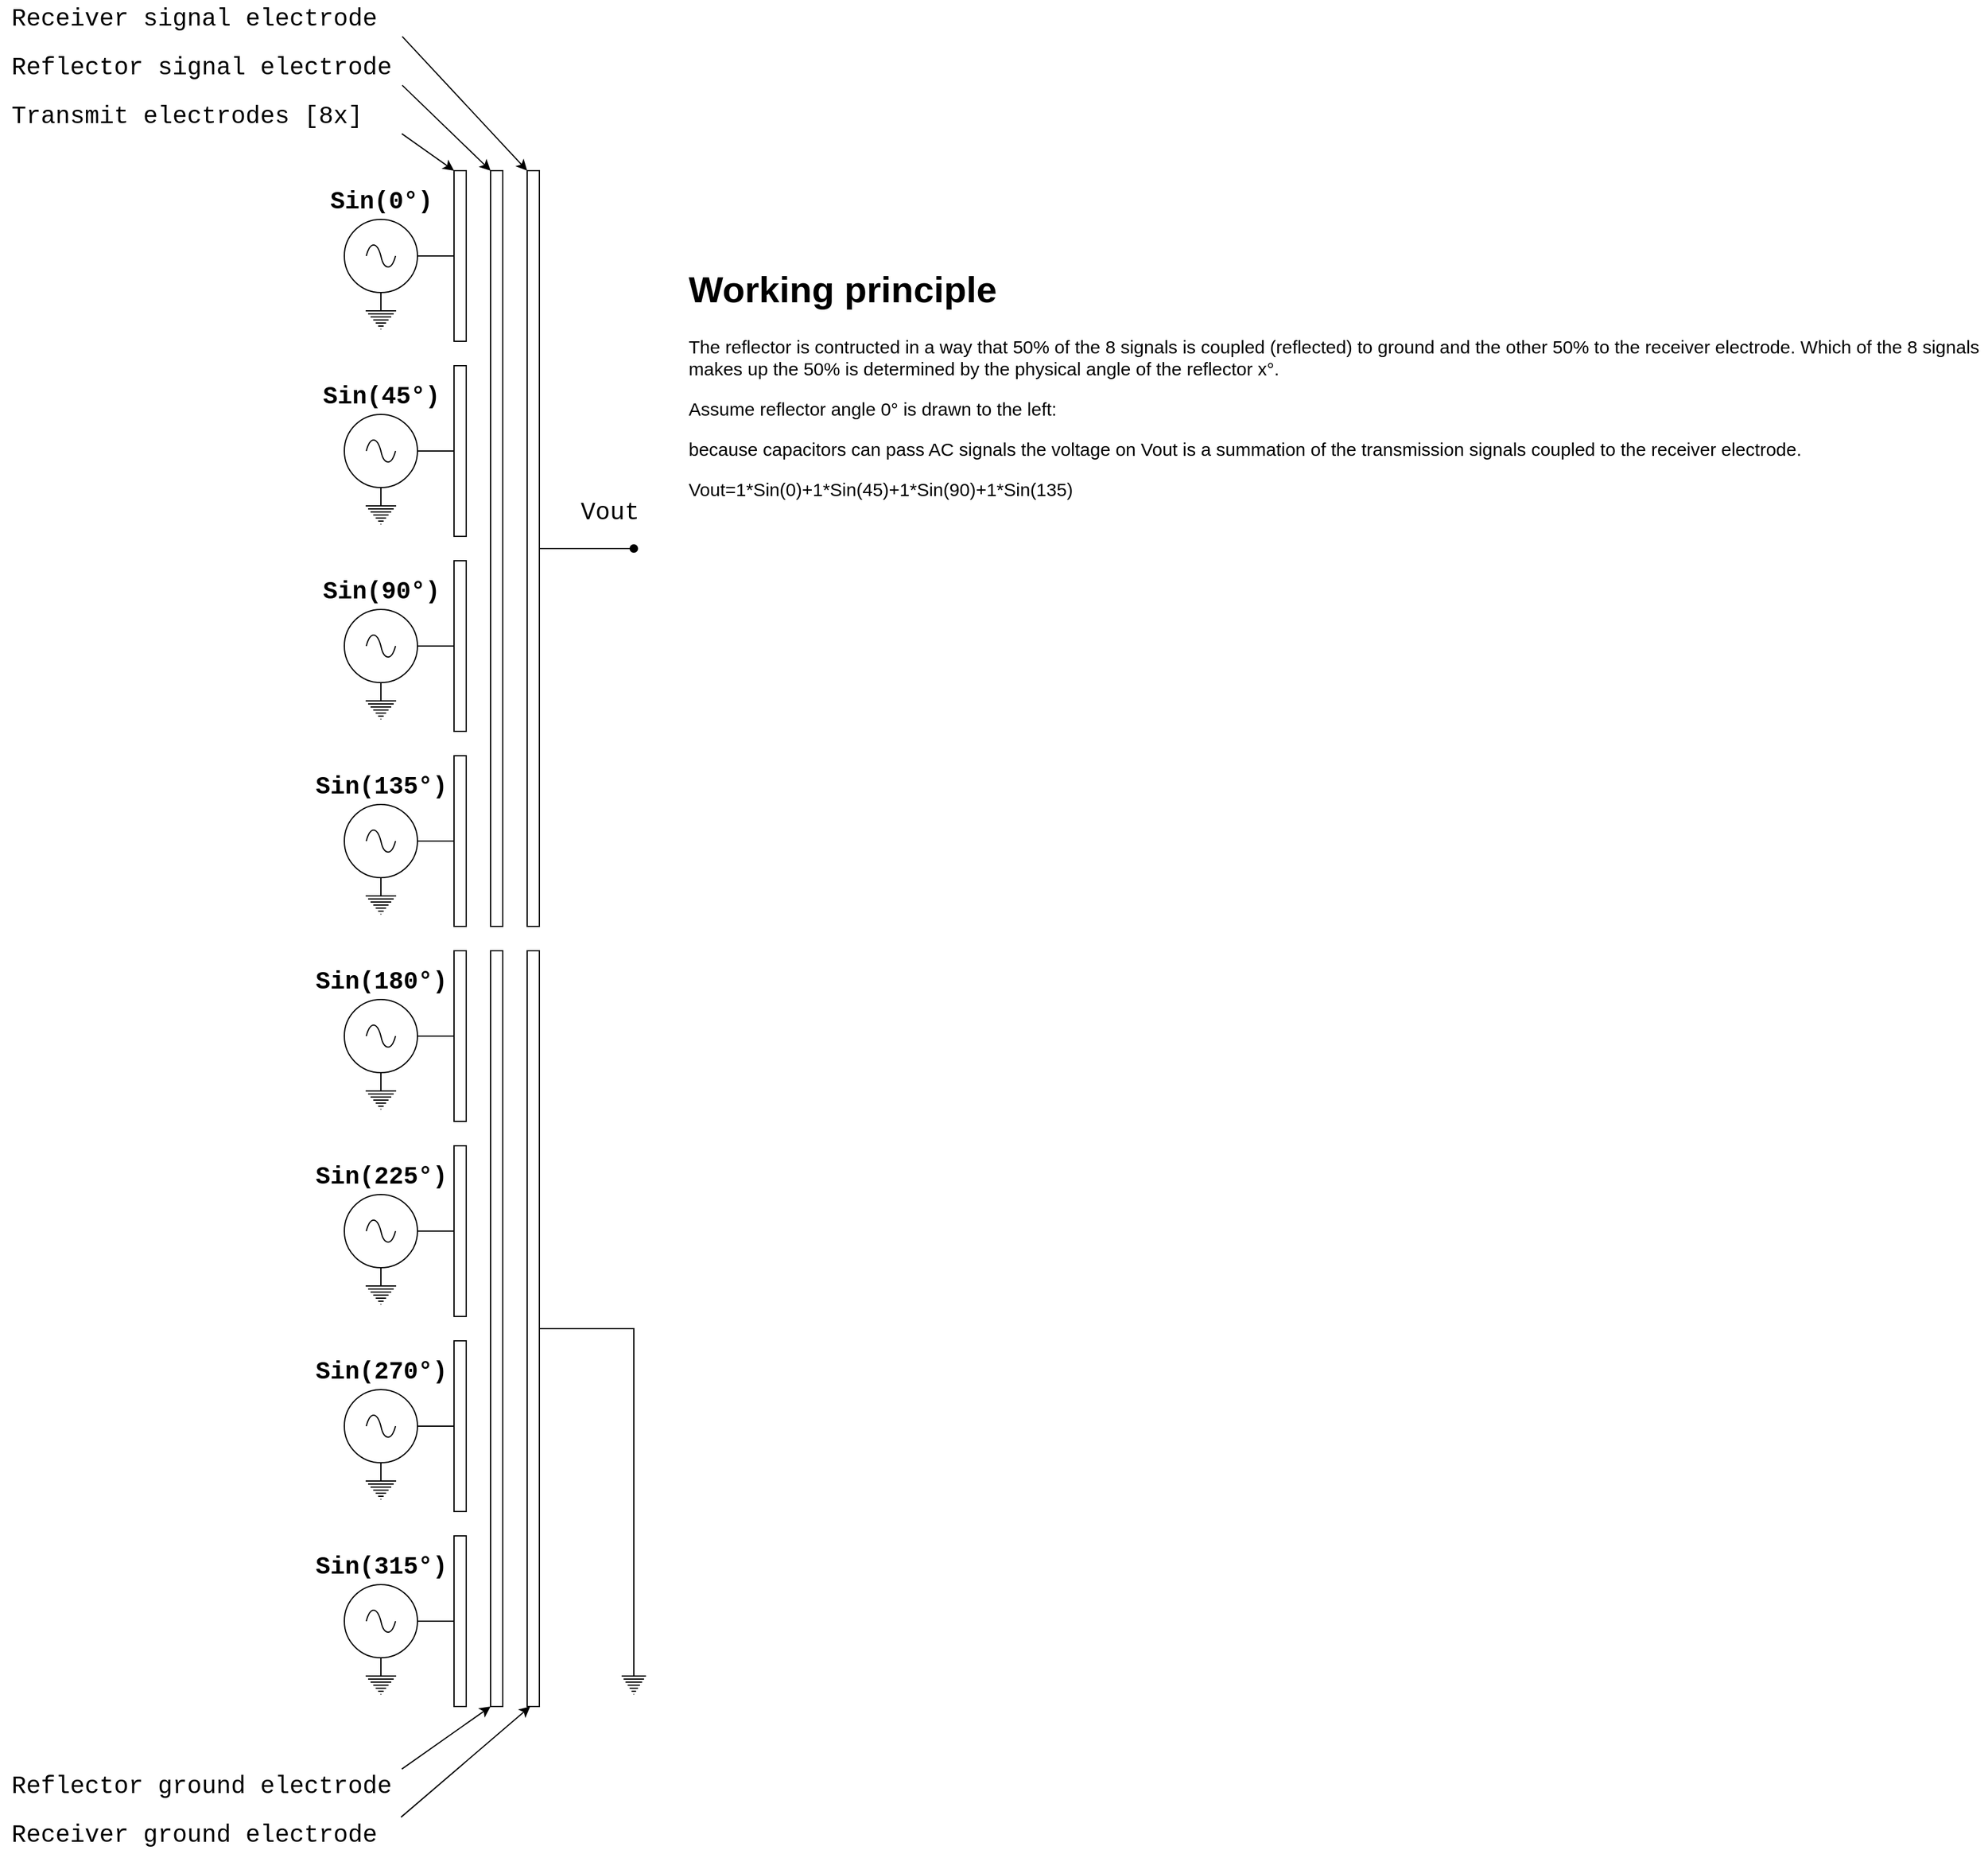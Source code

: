 <mxfile version="15.7.3" type="device" pages="2"><diagram name="1" id="16e2658f-23c8-b752-8be9-c03fbebb8bbe"><mxGraphModel dx="1102" dy="865" grid="1" gridSize="10" guides="1" tooltips="1" connect="1" arrows="1" fold="1" page="1" pageScale="1" pageWidth="1100" pageHeight="850" math="0" shadow="0"><root><mxCell id="0"/><mxCell id="1" parent="0"/><mxCell id="hDAj6l-V5Qj5XMOCUtSR-10" style="edgeStyle=orthogonalEdgeStyle;rounded=0;jumpSize=6;orthogonalLoop=1;jettySize=auto;html=1;exitX=1;exitY=0.5;exitDx=0;exitDy=0;exitPerimeter=0;entryX=0;entryY=0.5;entryDx=0;entryDy=0;endArrow=none;endFill=0;strokeWidth=1;" parent="1" source="hDAj6l-V5Qj5XMOCUtSR-1" target="hDAj6l-V5Qj5XMOCUtSR-7" edge="1"><mxGeometry relative="1" as="geometry"/></mxCell><mxCell id="hDAj6l-V5Qj5XMOCUtSR-11" style="edgeStyle=orthogonalEdgeStyle;rounded=0;jumpSize=6;orthogonalLoop=1;jettySize=auto;html=1;exitX=0.5;exitY=1;exitDx=0;exitDy=0;exitPerimeter=0;entryX=0.5;entryY=0;entryDx=0;entryDy=0;entryPerimeter=0;endArrow=none;endFill=0;strokeWidth=1;" parent="1" source="hDAj6l-V5Qj5XMOCUtSR-1" edge="1"><mxGeometry relative="1" as="geometry"><mxPoint x="352.5" y="280" as="targetPoint"/></mxGeometry></mxCell><mxCell id="hDAj6l-V5Qj5XMOCUtSR-1" value="" style="pointerEvents=1;verticalLabelPosition=bottom;shadow=0;dashed=0;align=center;html=1;verticalAlign=top;shape=mxgraph.electrical.signal_sources.source;aspect=fixed;points=[[0.5,0,0],[1,0.5,0],[0.5,1,0],[0,0.5,0]];elSignalType=ac;" parent="1" vertex="1"><mxGeometry x="322.5" y="210" width="60" height="60" as="geometry"/></mxCell><mxCell id="hDAj6l-V5Qj5XMOCUtSR-3" value="Sin(0°)" style="text;html=1;strokeColor=none;fillColor=none;align=center;verticalAlign=middle;whiteSpace=wrap;rounded=0;fontFamily=Courier New;fontStyle=1;fontSize=20;" parent="1" vertex="1"><mxGeometry x="322.5" y="180" width="60" height="30" as="geometry"/></mxCell><mxCell id="hDAj6l-V5Qj5XMOCUtSR-7" value="" style="rounded=0;whiteSpace=wrap;html=1;" parent="1" vertex="1"><mxGeometry x="412.5" y="170" width="10" height="140" as="geometry"/></mxCell><mxCell id="hDAj6l-V5Qj5XMOCUtSR-8" value="" style="rounded=0;whiteSpace=wrap;html=1;" parent="1" vertex="1"><mxGeometry x="442.5" y="170" width="10" height="620" as="geometry"/></mxCell><mxCell id="hDAj6l-V5Qj5XMOCUtSR-12" value="" style="pointerEvents=1;verticalLabelPosition=bottom;shadow=0;dashed=0;align=center;html=1;verticalAlign=top;shape=mxgraph.electrical.signal_sources.protective_earth;" parent="1" vertex="1"><mxGeometry x="340" y="280" width="25" height="20" as="geometry"/></mxCell><mxCell id="hDAj6l-V5Qj5XMOCUtSR-13" style="edgeStyle=orthogonalEdgeStyle;rounded=0;jumpSize=6;orthogonalLoop=1;jettySize=auto;html=1;exitX=1;exitY=0.5;exitDx=0;exitDy=0;exitPerimeter=0;entryX=0;entryY=0.5;entryDx=0;entryDy=0;endArrow=none;endFill=0;strokeWidth=1;" parent="1" source="hDAj6l-V5Qj5XMOCUtSR-15" target="hDAj6l-V5Qj5XMOCUtSR-17" edge="1"><mxGeometry relative="1" as="geometry"/></mxCell><mxCell id="hDAj6l-V5Qj5XMOCUtSR-14" style="edgeStyle=orthogonalEdgeStyle;rounded=0;jumpSize=6;orthogonalLoop=1;jettySize=auto;html=1;exitX=0.5;exitY=1;exitDx=0;exitDy=0;exitPerimeter=0;entryX=0.5;entryY=0;entryDx=0;entryDy=0;entryPerimeter=0;endArrow=none;endFill=0;strokeWidth=1;" parent="1" source="hDAj6l-V5Qj5XMOCUtSR-15" edge="1"><mxGeometry relative="1" as="geometry"><mxPoint x="352.5" y="440.0" as="targetPoint"/></mxGeometry></mxCell><mxCell id="hDAj6l-V5Qj5XMOCUtSR-15" value="" style="pointerEvents=1;verticalLabelPosition=bottom;shadow=0;dashed=0;align=center;html=1;verticalAlign=top;shape=mxgraph.electrical.signal_sources.source;aspect=fixed;points=[[0.5,0,0],[1,0.5,0],[0.5,1,0],[0,0.5,0]];elSignalType=ac;" parent="1" vertex="1"><mxGeometry x="322.5" y="370" width="60" height="60" as="geometry"/></mxCell><mxCell id="hDAj6l-V5Qj5XMOCUtSR-16" value="Sin(45°)" style="text;html=1;strokeColor=none;fillColor=none;align=center;verticalAlign=middle;whiteSpace=wrap;rounded=0;fontFamily=Courier New;fontStyle=1;fontSize=20;" parent="1" vertex="1"><mxGeometry x="322.5" y="340" width="60" height="30" as="geometry"/></mxCell><mxCell id="hDAj6l-V5Qj5XMOCUtSR-17" value="" style="rounded=0;whiteSpace=wrap;html=1;" parent="1" vertex="1"><mxGeometry x="412.5" y="330" width="10" height="140" as="geometry"/></mxCell><mxCell id="hDAj6l-V5Qj5XMOCUtSR-19" value="" style="pointerEvents=1;verticalLabelPosition=bottom;shadow=0;dashed=0;align=center;html=1;verticalAlign=top;shape=mxgraph.electrical.signal_sources.protective_earth;" parent="1" vertex="1"><mxGeometry x="340" y="440" width="25" height="20" as="geometry"/></mxCell><mxCell id="hDAj6l-V5Qj5XMOCUtSR-20" style="edgeStyle=orthogonalEdgeStyle;rounded=0;jumpSize=6;orthogonalLoop=1;jettySize=auto;html=1;exitX=1;exitY=0.5;exitDx=0;exitDy=0;exitPerimeter=0;entryX=0;entryY=0.5;entryDx=0;entryDy=0;endArrow=none;endFill=0;strokeWidth=1;" parent="1" source="hDAj6l-V5Qj5XMOCUtSR-22" target="hDAj6l-V5Qj5XMOCUtSR-24" edge="1"><mxGeometry relative="1" as="geometry"/></mxCell><mxCell id="hDAj6l-V5Qj5XMOCUtSR-21" style="edgeStyle=orthogonalEdgeStyle;rounded=0;jumpSize=6;orthogonalLoop=1;jettySize=auto;html=1;exitX=0.5;exitY=1;exitDx=0;exitDy=0;exitPerimeter=0;entryX=0.5;entryY=0;entryDx=0;entryDy=0;entryPerimeter=0;endArrow=none;endFill=0;strokeWidth=1;" parent="1" source="hDAj6l-V5Qj5XMOCUtSR-22" edge="1"><mxGeometry relative="1" as="geometry"><mxPoint x="352.5" y="600.0" as="targetPoint"/></mxGeometry></mxCell><mxCell id="hDAj6l-V5Qj5XMOCUtSR-22" value="" style="pointerEvents=1;verticalLabelPosition=bottom;shadow=0;dashed=0;align=center;html=1;verticalAlign=top;shape=mxgraph.electrical.signal_sources.source;aspect=fixed;points=[[0.5,0,0],[1,0.5,0],[0.5,1,0],[0,0.5,0]];elSignalType=ac;" parent="1" vertex="1"><mxGeometry x="322.5" y="530" width="60" height="60" as="geometry"/></mxCell><mxCell id="hDAj6l-V5Qj5XMOCUtSR-23" value="Sin(90°)" style="text;html=1;strokeColor=none;fillColor=none;align=center;verticalAlign=middle;whiteSpace=wrap;rounded=0;fontFamily=Courier New;fontStyle=1;fontSize=20;" parent="1" vertex="1"><mxGeometry x="322.5" y="500" width="60" height="30" as="geometry"/></mxCell><mxCell id="hDAj6l-V5Qj5XMOCUtSR-24" value="" style="rounded=0;whiteSpace=wrap;html=1;" parent="1" vertex="1"><mxGeometry x="412.5" y="490" width="10" height="140" as="geometry"/></mxCell><mxCell id="hDAj6l-V5Qj5XMOCUtSR-26" value="" style="pointerEvents=1;verticalLabelPosition=bottom;shadow=0;dashed=0;align=center;html=1;verticalAlign=top;shape=mxgraph.electrical.signal_sources.protective_earth;" parent="1" vertex="1"><mxGeometry x="340" y="600" width="25" height="20" as="geometry"/></mxCell><mxCell id="hDAj6l-V5Qj5XMOCUtSR-34" style="edgeStyle=orthogonalEdgeStyle;rounded=0;jumpSize=6;orthogonalLoop=1;jettySize=auto;html=1;exitX=1;exitY=0.5;exitDx=0;exitDy=0;exitPerimeter=0;entryX=0;entryY=0.5;entryDx=0;entryDy=0;endArrow=none;endFill=0;strokeWidth=1;" parent="1" source="hDAj6l-V5Qj5XMOCUtSR-36" target="hDAj6l-V5Qj5XMOCUtSR-38" edge="1"><mxGeometry relative="1" as="geometry"/></mxCell><mxCell id="hDAj6l-V5Qj5XMOCUtSR-35" style="edgeStyle=orthogonalEdgeStyle;rounded=0;jumpSize=6;orthogonalLoop=1;jettySize=auto;html=1;exitX=0.5;exitY=1;exitDx=0;exitDy=0;exitPerimeter=0;entryX=0.5;entryY=0;entryDx=0;entryDy=0;entryPerimeter=0;endArrow=none;endFill=0;strokeWidth=1;" parent="1" source="hDAj6l-V5Qj5XMOCUtSR-36" edge="1"><mxGeometry relative="1" as="geometry"><mxPoint x="352.5" y="760.0" as="targetPoint"/></mxGeometry></mxCell><mxCell id="hDAj6l-V5Qj5XMOCUtSR-36" value="" style="pointerEvents=1;verticalLabelPosition=bottom;shadow=0;dashed=0;align=center;html=1;verticalAlign=top;shape=mxgraph.electrical.signal_sources.source;aspect=fixed;points=[[0.5,0,0],[1,0.5,0],[0.5,1,0],[0,0.5,0]];elSignalType=ac;" parent="1" vertex="1"><mxGeometry x="322.5" y="690" width="60" height="60" as="geometry"/></mxCell><mxCell id="hDAj6l-V5Qj5XMOCUtSR-37" value="Sin(135°)" style="text;html=1;strokeColor=none;fillColor=none;align=center;verticalAlign=middle;whiteSpace=wrap;rounded=0;fontFamily=Courier New;fontStyle=1;fontSize=20;" parent="1" vertex="1"><mxGeometry x="322.5" y="660" width="60" height="30" as="geometry"/></mxCell><mxCell id="hDAj6l-V5Qj5XMOCUtSR-38" value="" style="rounded=0;whiteSpace=wrap;html=1;" parent="1" vertex="1"><mxGeometry x="412.5" y="650" width="10" height="140" as="geometry"/></mxCell><mxCell id="hDAj6l-V5Qj5XMOCUtSR-40" value="" style="pointerEvents=1;verticalLabelPosition=bottom;shadow=0;dashed=0;align=center;html=1;verticalAlign=top;shape=mxgraph.electrical.signal_sources.protective_earth;" parent="1" vertex="1"><mxGeometry x="340" y="760" width="25" height="20" as="geometry"/></mxCell><mxCell id="hDAj6l-V5Qj5XMOCUtSR-41" style="edgeStyle=orthogonalEdgeStyle;rounded=0;jumpSize=6;orthogonalLoop=1;jettySize=auto;html=1;exitX=1;exitY=0.5;exitDx=0;exitDy=0;exitPerimeter=0;entryX=0;entryY=0.5;entryDx=0;entryDy=0;endArrow=none;endFill=0;strokeWidth=1;" parent="1" source="hDAj6l-V5Qj5XMOCUtSR-43" target="hDAj6l-V5Qj5XMOCUtSR-45" edge="1"><mxGeometry relative="1" as="geometry"/></mxCell><mxCell id="hDAj6l-V5Qj5XMOCUtSR-42" style="edgeStyle=orthogonalEdgeStyle;rounded=0;jumpSize=6;orthogonalLoop=1;jettySize=auto;html=1;exitX=0.5;exitY=1;exitDx=0;exitDy=0;exitPerimeter=0;entryX=0.5;entryY=0;entryDx=0;entryDy=0;entryPerimeter=0;endArrow=none;endFill=0;strokeWidth=1;" parent="1" source="hDAj6l-V5Qj5XMOCUtSR-43" edge="1"><mxGeometry relative="1" as="geometry"><mxPoint x="352.5" y="920.0" as="targetPoint"/></mxGeometry></mxCell><mxCell id="hDAj6l-V5Qj5XMOCUtSR-43" value="" style="pointerEvents=1;verticalLabelPosition=bottom;shadow=0;dashed=0;align=center;html=1;verticalAlign=top;shape=mxgraph.electrical.signal_sources.source;aspect=fixed;points=[[0.5,0,0],[1,0.5,0],[0.5,1,0],[0,0.5,0]];elSignalType=ac;" parent="1" vertex="1"><mxGeometry x="322.5" y="850" width="60" height="60" as="geometry"/></mxCell><mxCell id="hDAj6l-V5Qj5XMOCUtSR-44" value="Sin(180°)" style="text;html=1;strokeColor=none;fillColor=none;align=center;verticalAlign=middle;whiteSpace=wrap;rounded=0;fontFamily=Courier New;fontStyle=1;fontSize=20;" parent="1" vertex="1"><mxGeometry x="322.5" y="820" width="60" height="30" as="geometry"/></mxCell><mxCell id="hDAj6l-V5Qj5XMOCUtSR-45" value="" style="rounded=0;whiteSpace=wrap;html=1;" parent="1" vertex="1"><mxGeometry x="412.5" y="810" width="10" height="140" as="geometry"/></mxCell><mxCell id="hDAj6l-V5Qj5XMOCUtSR-46" value="" style="rounded=0;whiteSpace=wrap;html=1;" parent="1" vertex="1"><mxGeometry x="442.5" y="810" width="10" height="620" as="geometry"/></mxCell><mxCell id="hDAj6l-V5Qj5XMOCUtSR-47" value="" style="pointerEvents=1;verticalLabelPosition=bottom;shadow=0;dashed=0;align=center;html=1;verticalAlign=top;shape=mxgraph.electrical.signal_sources.protective_earth;" parent="1" vertex="1"><mxGeometry x="340" y="920" width="25" height="20" as="geometry"/></mxCell><mxCell id="hDAj6l-V5Qj5XMOCUtSR-48" style="edgeStyle=orthogonalEdgeStyle;rounded=0;jumpSize=6;orthogonalLoop=1;jettySize=auto;html=1;exitX=1;exitY=0.5;exitDx=0;exitDy=0;exitPerimeter=0;entryX=0;entryY=0.5;entryDx=0;entryDy=0;endArrow=none;endFill=0;strokeWidth=1;" parent="1" source="hDAj6l-V5Qj5XMOCUtSR-50" target="hDAj6l-V5Qj5XMOCUtSR-52" edge="1"><mxGeometry relative="1" as="geometry"/></mxCell><mxCell id="hDAj6l-V5Qj5XMOCUtSR-49" style="edgeStyle=orthogonalEdgeStyle;rounded=0;jumpSize=6;orthogonalLoop=1;jettySize=auto;html=1;exitX=0.5;exitY=1;exitDx=0;exitDy=0;exitPerimeter=0;entryX=0.5;entryY=0;entryDx=0;entryDy=0;entryPerimeter=0;endArrow=none;endFill=0;strokeWidth=1;" parent="1" source="hDAj6l-V5Qj5XMOCUtSR-50" edge="1"><mxGeometry relative="1" as="geometry"><mxPoint x="352.5" y="1080" as="targetPoint"/></mxGeometry></mxCell><mxCell id="hDAj6l-V5Qj5XMOCUtSR-50" value="" style="pointerEvents=1;verticalLabelPosition=bottom;shadow=0;dashed=0;align=center;html=1;verticalAlign=top;shape=mxgraph.electrical.signal_sources.source;aspect=fixed;points=[[0.5,0,0],[1,0.5,0],[0.5,1,0],[0,0.5,0]];elSignalType=ac;" parent="1" vertex="1"><mxGeometry x="322.5" y="1010" width="60" height="60" as="geometry"/></mxCell><mxCell id="hDAj6l-V5Qj5XMOCUtSR-51" value="Sin(225°)" style="text;html=1;strokeColor=none;fillColor=none;align=center;verticalAlign=middle;whiteSpace=wrap;rounded=0;fontFamily=Courier New;fontStyle=1;fontSize=20;" parent="1" vertex="1"><mxGeometry x="322.5" y="980" width="60" height="30" as="geometry"/></mxCell><mxCell id="hDAj6l-V5Qj5XMOCUtSR-52" value="" style="rounded=0;whiteSpace=wrap;html=1;" parent="1" vertex="1"><mxGeometry x="412.5" y="970" width="10" height="140" as="geometry"/></mxCell><mxCell id="hDAj6l-V5Qj5XMOCUtSR-54" value="" style="pointerEvents=1;verticalLabelPosition=bottom;shadow=0;dashed=0;align=center;html=1;verticalAlign=top;shape=mxgraph.electrical.signal_sources.protective_earth;" parent="1" vertex="1"><mxGeometry x="340" y="1080" width="25" height="20" as="geometry"/></mxCell><mxCell id="hDAj6l-V5Qj5XMOCUtSR-55" style="edgeStyle=orthogonalEdgeStyle;rounded=0;jumpSize=6;orthogonalLoop=1;jettySize=auto;html=1;exitX=1;exitY=0.5;exitDx=0;exitDy=0;exitPerimeter=0;entryX=0;entryY=0.5;entryDx=0;entryDy=0;endArrow=none;endFill=0;strokeWidth=1;" parent="1" source="hDAj6l-V5Qj5XMOCUtSR-57" target="hDAj6l-V5Qj5XMOCUtSR-59" edge="1"><mxGeometry relative="1" as="geometry"/></mxCell><mxCell id="hDAj6l-V5Qj5XMOCUtSR-56" style="edgeStyle=orthogonalEdgeStyle;rounded=0;jumpSize=6;orthogonalLoop=1;jettySize=auto;html=1;exitX=0.5;exitY=1;exitDx=0;exitDy=0;exitPerimeter=0;entryX=0.5;entryY=0;entryDx=0;entryDy=0;entryPerimeter=0;endArrow=none;endFill=0;strokeWidth=1;" parent="1" source="hDAj6l-V5Qj5XMOCUtSR-57" edge="1"><mxGeometry relative="1" as="geometry"><mxPoint x="352.5" y="1240" as="targetPoint"/></mxGeometry></mxCell><mxCell id="hDAj6l-V5Qj5XMOCUtSR-57" value="" style="pointerEvents=1;verticalLabelPosition=bottom;shadow=0;dashed=0;align=center;html=1;verticalAlign=top;shape=mxgraph.electrical.signal_sources.source;aspect=fixed;points=[[0.5,0,0],[1,0.5,0],[0.5,1,0],[0,0.5,0]];elSignalType=ac;" parent="1" vertex="1"><mxGeometry x="322.5" y="1170" width="60" height="60" as="geometry"/></mxCell><mxCell id="hDAj6l-V5Qj5XMOCUtSR-58" value="Sin(270°)" style="text;html=1;strokeColor=none;fillColor=none;align=center;verticalAlign=middle;whiteSpace=wrap;rounded=0;fontFamily=Courier New;fontStyle=1;fontSize=20;" parent="1" vertex="1"><mxGeometry x="322.5" y="1140" width="60" height="30" as="geometry"/></mxCell><mxCell id="hDAj6l-V5Qj5XMOCUtSR-59" value="" style="rounded=0;whiteSpace=wrap;html=1;" parent="1" vertex="1"><mxGeometry x="412.5" y="1130" width="10" height="140" as="geometry"/></mxCell><mxCell id="hDAj6l-V5Qj5XMOCUtSR-61" value="" style="pointerEvents=1;verticalLabelPosition=bottom;shadow=0;dashed=0;align=center;html=1;verticalAlign=top;shape=mxgraph.electrical.signal_sources.protective_earth;" parent="1" vertex="1"><mxGeometry x="340" y="1240" width="25" height="20" as="geometry"/></mxCell><mxCell id="hDAj6l-V5Qj5XMOCUtSR-62" style="edgeStyle=orthogonalEdgeStyle;rounded=0;jumpSize=6;orthogonalLoop=1;jettySize=auto;html=1;exitX=1;exitY=0.5;exitDx=0;exitDy=0;exitPerimeter=0;entryX=0;entryY=0.5;entryDx=0;entryDy=0;endArrow=none;endFill=0;strokeWidth=1;" parent="1" source="hDAj6l-V5Qj5XMOCUtSR-64" target="hDAj6l-V5Qj5XMOCUtSR-66" edge="1"><mxGeometry relative="1" as="geometry"/></mxCell><mxCell id="hDAj6l-V5Qj5XMOCUtSR-63" style="edgeStyle=orthogonalEdgeStyle;rounded=0;jumpSize=6;orthogonalLoop=1;jettySize=auto;html=1;exitX=0.5;exitY=1;exitDx=0;exitDy=0;exitPerimeter=0;entryX=0.5;entryY=0;entryDx=0;entryDy=0;entryPerimeter=0;endArrow=none;endFill=0;strokeWidth=1;" parent="1" source="hDAj6l-V5Qj5XMOCUtSR-64" edge="1"><mxGeometry relative="1" as="geometry"><mxPoint x="352.5" y="1400" as="targetPoint"/></mxGeometry></mxCell><mxCell id="hDAj6l-V5Qj5XMOCUtSR-64" value="" style="pointerEvents=1;verticalLabelPosition=bottom;shadow=0;dashed=0;align=center;html=1;verticalAlign=top;shape=mxgraph.electrical.signal_sources.source;aspect=fixed;points=[[0.5,0,0],[1,0.5,0],[0.5,1,0],[0,0.5,0]];elSignalType=ac;" parent="1" vertex="1"><mxGeometry x="322.5" y="1330" width="60" height="60" as="geometry"/></mxCell><mxCell id="hDAj6l-V5Qj5XMOCUtSR-65" value="Sin(315°)" style="text;html=1;strokeColor=none;fillColor=none;align=center;verticalAlign=middle;whiteSpace=wrap;rounded=0;fontFamily=Courier New;fontStyle=1;fontSize=20;" parent="1" vertex="1"><mxGeometry x="322.5" y="1300" width="60" height="30" as="geometry"/></mxCell><mxCell id="hDAj6l-V5Qj5XMOCUtSR-66" value="" style="rounded=0;whiteSpace=wrap;html=1;" parent="1" vertex="1"><mxGeometry x="412.5" y="1290" width="10" height="140" as="geometry"/></mxCell><mxCell id="hDAj6l-V5Qj5XMOCUtSR-68" value="" style="pointerEvents=1;verticalLabelPosition=bottom;shadow=0;dashed=0;align=center;html=1;verticalAlign=top;shape=mxgraph.electrical.signal_sources.protective_earth;" parent="1" vertex="1"><mxGeometry x="340" y="1400" width="25" height="20" as="geometry"/></mxCell><mxCell id="NrnzvZWUVKmVwq2IihHf-1" style="edgeStyle=orthogonalEdgeStyle;rounded=0;orthogonalLoop=1;jettySize=auto;html=1;exitX=1;exitY=0.5;exitDx=0;exitDy=0;fontSize=15;endArrow=oval;endFill=1;" parent="1" source="hDAj6l-V5Qj5XMOCUtSR-69" edge="1"><mxGeometry relative="1" as="geometry"><mxPoint x="560" y="480" as="targetPoint"/></mxGeometry></mxCell><mxCell id="hDAj6l-V5Qj5XMOCUtSR-69" value="" style="rounded=0;whiteSpace=wrap;html=1;" parent="1" vertex="1"><mxGeometry x="472.5" y="170" width="10" height="620" as="geometry"/></mxCell><mxCell id="hDAj6l-V5Qj5XMOCUtSR-70" value="" style="rounded=0;whiteSpace=wrap;html=1;" parent="1" vertex="1"><mxGeometry x="472.5" y="810" width="10" height="620" as="geometry"/></mxCell><mxCell id="hDAj6l-V5Qj5XMOCUtSR-71" value="" style="endArrow=classic;html=1;rounded=0;fontFamily=Courier New;fontSize=20;strokeWidth=1;jumpSize=6;exitX=0.999;exitY=0.99;exitDx=0;exitDy=0;exitPerimeter=0;entryX=0;entryY=0;entryDx=0;entryDy=0;" parent="1" source="hDAj6l-V5Qj5XMOCUtSR-74" target="hDAj6l-V5Qj5XMOCUtSR-7" edge="1"><mxGeometry width="50" height="50" relative="1" as="geometry"><mxPoint x="342.5" y="125" as="sourcePoint"/><mxPoint x="410" y="170" as="targetPoint"/></mxGeometry></mxCell><mxCell id="hDAj6l-V5Qj5XMOCUtSR-72" value="" style="endArrow=classic;html=1;rounded=0;fontFamily=Courier New;fontSize=20;strokeWidth=1;jumpSize=6;exitX=1;exitY=0.998;exitDx=0;exitDy=0;exitPerimeter=0;" parent="1" source="hDAj6l-V5Qj5XMOCUtSR-75" edge="1"><mxGeometry width="50" height="50" relative="1" as="geometry"><mxPoint x="372.5" y="120" as="sourcePoint"/><mxPoint x="442.5" y="170" as="targetPoint"/></mxGeometry></mxCell><mxCell id="hDAj6l-V5Qj5XMOCUtSR-73" value="" style="endArrow=classic;html=1;rounded=0;fontFamily=Courier New;fontSize=20;strokeWidth=1;jumpSize=6;exitX=1;exitY=0.998;exitDx=0;exitDy=0;exitPerimeter=0;" parent="1" source="hDAj6l-V5Qj5XMOCUtSR-76" edge="1"><mxGeometry width="50" height="50" relative="1" as="geometry"><mxPoint x="402.5" y="120" as="sourcePoint"/><mxPoint x="472.5" y="170" as="targetPoint"/></mxGeometry></mxCell><mxCell id="hDAj6l-V5Qj5XMOCUtSR-74" value="Transmit electrodes [8x]&amp;nbsp;&amp;nbsp;" style="text;html=1;align=center;verticalAlign=middle;resizable=0;points=[];autosize=1;fontSize=20;fontFamily=Courier New;" parent="1" vertex="1"><mxGeometry x="40" y="110" width="330" height="30" as="geometry"/></mxCell><mxCell id="hDAj6l-V5Qj5XMOCUtSR-75" value="Reflector signal electrode" style="text;html=1;align=center;verticalAlign=middle;resizable=0;points=[];autosize=1;fontSize=20;fontFamily=Courier New;" parent="1" vertex="1"><mxGeometry x="40" y="70" width="330" height="30" as="geometry"/></mxCell><mxCell id="hDAj6l-V5Qj5XMOCUtSR-76" value="Receiver signal electrode&amp;nbsp;" style="text;html=1;align=center;verticalAlign=middle;resizable=0;points=[];autosize=1;fontSize=20;fontFamily=Courier New;" parent="1" vertex="1"><mxGeometry x="40" y="30" width="330" height="30" as="geometry"/></mxCell><mxCell id="hDAj6l-V5Qj5XMOCUtSR-77" value="Reflector ground electrode" style="text;html=1;align=center;verticalAlign=middle;resizable=0;points=[];autosize=1;fontSize=20;fontFamily=Courier New;" parent="1" vertex="1"><mxGeometry x="40" y="1480" width="330" height="30" as="geometry"/></mxCell><mxCell id="hDAj6l-V5Qj5XMOCUtSR-78" value="" style="endArrow=classic;html=1;rounded=0;fontFamily=Courier New;fontSize=20;strokeWidth=1;jumpSize=6;exitX=0.999;exitY=0.044;exitDx=0;exitDy=0;exitPerimeter=0;entryX=0;entryY=1;entryDx=0;entryDy=0;" parent="1" source="hDAj6l-V5Qj5XMOCUtSR-77" target="hDAj6l-V5Qj5XMOCUtSR-46" edge="1"><mxGeometry width="50" height="50" relative="1" as="geometry"><mxPoint x="382.5" y="1490" as="sourcePoint"/><mxPoint x="432.5" y="1520" as="targetPoint"/></mxGeometry></mxCell><mxCell id="hDAj6l-V5Qj5XMOCUtSR-79" value="Receiver ground electrode&amp;nbsp;" style="text;html=1;align=center;verticalAlign=middle;resizable=0;points=[];autosize=1;fontSize=20;fontFamily=Courier New;" parent="1" vertex="1"><mxGeometry x="40" y="1520" width="330" height="30" as="geometry"/></mxCell><mxCell id="hDAj6l-V5Qj5XMOCUtSR-80" value="" style="endArrow=classic;html=1;rounded=0;fontFamily=Courier New;fontSize=20;strokeWidth=1;jumpSize=6;exitX=0.997;exitY=0.027;exitDx=0;exitDy=0;exitPerimeter=0;entryX=0.25;entryY=1;entryDx=0;entryDy=0;" parent="1" source="hDAj6l-V5Qj5XMOCUtSR-79" target="hDAj6l-V5Qj5XMOCUtSR-70" edge="1"><mxGeometry width="50" height="50" relative="1" as="geometry"><mxPoint x="382.5" y="1540" as="sourcePoint"/><mxPoint x="432.5" y="1490" as="targetPoint"/></mxGeometry></mxCell><mxCell id="hDAj6l-V5Qj5XMOCUtSR-82" style="edgeStyle=orthogonalEdgeStyle;rounded=0;jumpSize=6;orthogonalLoop=1;jettySize=auto;html=1;entryX=1;entryY=0.5;entryDx=0;entryDy=0;fontFamily=Courier New;fontSize=20;endArrow=none;endFill=0;strokeWidth=1;" parent="1" target="hDAj6l-V5Qj5XMOCUtSR-70" edge="1"><mxGeometry relative="1" as="geometry"><mxPoint x="560" y="1400" as="sourcePoint"/><Array as="points"><mxPoint x="560" y="1120"/></Array></mxGeometry></mxCell><mxCell id="hDAj6l-V5Qj5XMOCUtSR-89" value="" style="pointerEvents=1;verticalLabelPosition=bottom;shadow=0;dashed=0;align=center;html=1;verticalAlign=top;shape=mxgraph.electrical.signal_sources.protective_earth;" parent="1" vertex="1"><mxGeometry x="550" y="1400" width="20" height="20" as="geometry"/></mxCell><mxCell id="hDAj6l-V5Qj5XMOCUtSR-91" value="Vout" style="text;html=1;align=center;verticalAlign=middle;resizable=0;points=[];autosize=1;fontSize=20;fontFamily=Courier New;" parent="1" vertex="1"><mxGeometry x="510" y="435" width="60" height="30" as="geometry"/></mxCell><mxCell id="SGn774jSsrcto33RDpGz-2" value="&lt;h1&gt;Working principle&lt;/h1&gt;&lt;p&gt;&lt;span style=&quot;text-align: center&quot;&gt;The reflector is contructed in a way that 50% of the 8 signals is coupled (reflected) to ground and the other 50% to the receiver electrode. Which of the 8 signals makes up the 50% is determined by the physical angle of the reflector x°.&lt;/span&gt;&lt;/p&gt;&lt;p&gt;Assume reflector angle 0° is drawn to the left:&lt;/p&gt;&lt;p&gt;because capacitors can pass AC signals the voltage on Vout is a summation of the transmission signals coupled to the receiver electrode.&lt;/p&gt;&lt;p&gt;Vout=1*Sin(0)+1*Sin(45)+1*Sin(90)+1*Sin(135)&lt;/p&gt;&lt;p&gt;&lt;br&gt;&lt;/p&gt;" style="text;html=1;strokeColor=none;fillColor=none;spacing=5;spacingTop=-20;whiteSpace=wrap;overflow=hidden;rounded=0;fontSize=15;align=left;" parent="1" vertex="1"><mxGeometry x="600" y="240" width="1070" height="560" as="geometry"/></mxCell></root></mxGraphModel></diagram><diagram name="2" id="IMC6W1GACQYHHyhKMWS4"><mxGraphModel dx="1102" dy="865" grid="0" gridSize="10" guides="1" tooltips="1" connect="1" arrows="1" fold="1" page="0" pageScale="1" pageWidth="1100" pageHeight="850" math="0" shadow="0"><root><mxCell id="RYLygwDJVhOSNo-zd17V-0"/><mxCell id="RYLygwDJVhOSNo-zd17V-1" parent="RYLygwDJVhOSNo-zd17V-0"/><mxCell id="5d2h3s1l63ylN17kF2XN-4" style="edgeStyle=orthogonalEdgeStyle;rounded=0;orthogonalLoop=1;jettySize=auto;html=1;exitX=0.5;exitY=0;exitDx=0;exitDy=0;exitPerimeter=0;entryX=1;entryY=0.54;entryDx=0;entryDy=0;entryPerimeter=0;endArrow=none;endFill=0;" parent="RYLygwDJVhOSNo-zd17V-1" source="RYLygwDJVhOSNo-zd17V-4" target="RYLygwDJVhOSNo-zd17V-79" edge="1"><mxGeometry relative="1" as="geometry"><Array as="points"><mxPoint x="361" y="200"/></Array></mxGeometry></mxCell><mxCell id="RYLygwDJVhOSNo-zd17V-4" value="" style="pointerEvents=1;verticalLabelPosition=bottom;shadow=0;dashed=0;align=center;html=1;verticalAlign=top;shape=mxgraph.electrical.signal_sources.source;aspect=fixed;points=[[0.5,0,0],[1,0.5,0],[0.5,1,0],[0,0.5,0]];elSignalType=ac;" parent="RYLygwDJVhOSNo-zd17V-1" vertex="1"><mxGeometry x="335" y="220" width="51" height="51" as="geometry"/></mxCell><mxCell id="RYLygwDJVhOSNo-zd17V-5" value="Sin(0°)" style="text;html=1;strokeColor=none;fillColor=none;align=center;verticalAlign=middle;whiteSpace=wrap;rounded=0;fontFamily=Courier New;fontStyle=1;fontSize=20;" parent="RYLygwDJVhOSNo-zd17V-1" vertex="1"><mxGeometry x="250" y="225" width="60" height="30" as="geometry"/></mxCell><mxCell id="RYLygwDJVhOSNo-zd17V-52" style="edgeStyle=orthogonalEdgeStyle;rounded=0;jumpSize=6;orthogonalLoop=1;jettySize=auto;html=1;exitX=1;exitY=0.5;exitDx=0;exitDy=0;fontFamily=Courier New;fontSize=20;endArrow=none;endFill=0;strokeWidth=1;entryX=0.7;entryY=0;entryDx=0;entryDy=0;entryPerimeter=0;" parent="RYLygwDJVhOSNo-zd17V-1" target="RYLygwDJVhOSNo-zd17V-68" edge="1"><mxGeometry relative="1" as="geometry"><mxPoint x="757.5" y="480" as="targetPoint"/><mxPoint x="680" y="480" as="sourcePoint"/></mxGeometry></mxCell><mxCell id="RYLygwDJVhOSNo-zd17V-66" style="edgeStyle=orthogonalEdgeStyle;rounded=0;jumpSize=6;orthogonalLoop=1;jettySize=auto;html=1;exitX=0;exitY=0.5;exitDx=0;exitDy=0;exitPerimeter=0;fontFamily=Courier New;fontSize=20;endArrow=oval;endFill=1;strokeWidth=1;" parent="RYLygwDJVhOSNo-zd17V-1" source="RYLygwDJVhOSNo-zd17V-68" edge="1"><mxGeometry relative="1" as="geometry"><mxPoint x="920" y="560" as="targetPoint"/></mxGeometry></mxCell><mxCell id="RYLygwDJVhOSNo-zd17V-67" style="edgeStyle=orthogonalEdgeStyle;rounded=0;jumpSize=6;orthogonalLoop=1;jettySize=auto;html=1;exitX=0.7;exitY=1;exitDx=0;exitDy=0;exitPerimeter=0;entryX=0.5;entryY=0;entryDx=0;entryDy=0;entryPerimeter=0;fontFamily=Courier New;fontSize=20;endArrow=none;endFill=0;strokeWidth=1;" parent="RYLygwDJVhOSNo-zd17V-1" source="RYLygwDJVhOSNo-zd17V-68" target="RYLygwDJVhOSNo-zd17V-72" edge="1"><mxGeometry relative="1" as="geometry"/></mxCell><mxCell id="RYLygwDJVhOSNo-zd17V-68" value="" style="verticalLabelPosition=bottom;shadow=0;dashed=0;align=center;html=1;verticalAlign=top;shape=mxgraph.electrical.mosfets1.mosfet_n_no_bulk;fontFamily=Courier New;fontSize=20;fillColor=none;" parent="RYLygwDJVhOSNo-zd17V-1" vertex="1"><mxGeometry x="974" y="510" width="95" height="100" as="geometry"/></mxCell><mxCell id="RYLygwDJVhOSNo-zd17V-69" value="" style="pointerEvents=1;verticalLabelPosition=bottom;shadow=0;dashed=0;align=center;html=1;verticalAlign=top;shape=mxgraph.electrical.signal_sources.protective_earth;" parent="RYLygwDJVhOSNo-zd17V-1" vertex="1"><mxGeometry x="550" y="1400" width="20" height="20" as="geometry"/></mxCell><mxCell id="RYLygwDJVhOSNo-zd17V-70" value="Vout" style="text;html=1;align=center;verticalAlign=middle;resizable=0;points=[];autosize=1;fontSize=20;fontFamily=Courier New;" parent="RYLygwDJVhOSNo-zd17V-1" vertex="1"><mxGeometry x="687.5" y="440" width="60" height="30" as="geometry"/></mxCell><mxCell id="RYLygwDJVhOSNo-zd17V-71" style="edgeStyle=orthogonalEdgeStyle;rounded=0;jumpSize=6;orthogonalLoop=1;jettySize=auto;html=1;exitX=0;exitY=0.5;exitDx=0;exitDy=0;exitPerimeter=0;fontFamily=Courier New;fontSize=20;endArrow=none;endFill=0;strokeWidth=1;entryX=1;entryY=0.5;entryDx=0;entryDy=0;" parent="RYLygwDJVhOSNo-zd17V-1" source="RYLygwDJVhOSNo-zd17V-73" edge="1"><mxGeometry relative="1" as="geometry"><mxPoint x="680" y="480" as="targetPoint"/><mxPoint x="957.5" y="480.15" as="sourcePoint"/></mxGeometry></mxCell><mxCell id="RYLygwDJVhOSNo-zd17V-72" value="" style="pointerEvents=1;verticalLabelPosition=bottom;shadow=0;dashed=0;align=center;html=1;verticalAlign=top;shape=mxgraph.electrical.signal_sources.protective_earth;" parent="RYLygwDJVhOSNo-zd17V-1" vertex="1"><mxGeometry x="1030" y="620" width="20" height="20" as="geometry"/></mxCell><mxCell id="RYLygwDJVhOSNo-zd17V-73" value="Amplifier" style="verticalLabelPosition=bottom;shadow=0;dashed=0;align=center;html=1;verticalAlign=top;shape=mxgraph.electrical.abstract.amplifier;fontFamily=Courier New;fontSize=20;" parent="RYLygwDJVhOSNo-zd17V-1" vertex="1"><mxGeometry x="1120" y="440" width="60" height="80" as="geometry"/></mxCell><mxCell id="RYLygwDJVhOSNo-zd17V-74" style="edgeStyle=orthogonalEdgeStyle;rounded=0;jumpSize=6;orthogonalLoop=1;jettySize=auto;html=1;exitX=0;exitY=0.5;exitDx=0;exitDy=0;exitPerimeter=0;entryX=1;entryY=0.5;entryDx=0;entryDy=0;entryPerimeter=0;fontFamily=Courier New;fontSize=20;endArrow=none;endFill=0;strokeWidth=1;" parent="RYLygwDJVhOSNo-zd17V-1" source="RYLygwDJVhOSNo-zd17V-76" target="RYLygwDJVhOSNo-zd17V-73" edge="1"><mxGeometry relative="1" as="geometry"/></mxCell><mxCell id="RYLygwDJVhOSNo-zd17V-75" style="edgeStyle=orthogonalEdgeStyle;rounded=0;jumpSize=6;orthogonalLoop=1;jettySize=auto;html=1;exitX=1;exitY=0.5;exitDx=0;exitDy=0;exitPerimeter=0;entryX=0;entryY=0.5;entryDx=0;entryDy=0;fontFamily=Courier New;fontSize=20;endArrow=none;endFill=0;strokeWidth=1;" parent="RYLygwDJVhOSNo-zd17V-1" source="RYLygwDJVhOSNo-zd17V-76" target="RYLygwDJVhOSNo-zd17V-77" edge="1"><mxGeometry relative="1" as="geometry"/></mxCell><mxCell id="RYLygwDJVhOSNo-zd17V-76" value="LP Filter" style="verticalLabelPosition=bottom;shadow=0;dashed=0;align=center;html=1;verticalAlign=top;shape=mxgraph.electrical.logic_gates.lowpass_filter;fontFamily=Courier New;fontSize=20;" parent="RYLygwDJVhOSNo-zd17V-1" vertex="1"><mxGeometry x="1239.57" y="440" width="90.43" height="80" as="geometry"/></mxCell><mxCell id="RYLygwDJVhOSNo-zd17V-77" value="MCU" style="whiteSpace=wrap;html=1;aspect=fixed;fontFamily=Courier New;fontSize=20;" parent="RYLygwDJVhOSNo-zd17V-1" vertex="1"><mxGeometry x="1400" y="440" width="80" height="80" as="geometry"/></mxCell><mxCell id="RYLygwDJVhOSNo-zd17V-78" value="Bias" style="text;html=1;align=center;verticalAlign=middle;resizable=0;points=[];autosize=1;fontSize=20;fontFamily=Courier New;" parent="RYLygwDJVhOSNo-zd17V-1" vertex="1"><mxGeometry x="920" y="530" width="60" height="30" as="geometry"/></mxCell><mxCell id="5d2h3s1l63ylN17kF2XN-8" style="edgeStyle=orthogonalEdgeStyle;rounded=0;orthogonalLoop=1;jettySize=auto;html=1;exitX=1;exitY=0.54;exitDx=0;exitDy=0;exitPerimeter=0;entryX=0;entryY=0.54;entryDx=0;entryDy=0;entryPerimeter=0;endArrow=none;endFill=0;" parent="RYLygwDJVhOSNo-zd17V-1" source="RYLygwDJVhOSNo-zd17V-79" target="5d2h3s1l63ylN17kF2XN-7" edge="1"><mxGeometry relative="1" as="geometry"><Array as="points"><mxPoint x="460" y="200"/><mxPoint x="460" y="200"/></Array></mxGeometry></mxCell><mxCell id="RYLygwDJVhOSNo-zd17V-79" value="" style="pointerEvents=1;verticalLabelPosition=bottom;shadow=0;dashed=0;align=center;html=1;verticalAlign=top;shape=mxgraph.electrical.capacitors.trimmer_capacitor_1;direction=north;" parent="RYLygwDJVhOSNo-zd17V-1" vertex="1"><mxGeometry x="413" y="200" width="50" height="80" as="geometry"/></mxCell><mxCell id="5d2h3s1l63ylN17kF2XN-0" value="" style="pointerEvents=1;verticalLabelPosition=bottom;shadow=0;dashed=0;align=center;html=1;verticalAlign=top;shape=mxgraph.electrical.signal_sources.protective_earth;" parent="RYLygwDJVhOSNo-zd17V-1" vertex="1"><mxGeometry x="430" y="280" width="20" height="20" as="geometry"/></mxCell><mxCell id="5d2h3s1l63ylN17kF2XN-6" style="edgeStyle=orthogonalEdgeStyle;rounded=0;orthogonalLoop=1;jettySize=auto;html=1;exitX=0.5;exitY=0;exitDx=0;exitDy=0;exitPerimeter=0;entryX=0.5;entryY=1;entryDx=0;entryDy=0;entryPerimeter=0;endArrow=none;endFill=0;" parent="RYLygwDJVhOSNo-zd17V-1" source="5d2h3s1l63ylN17kF2XN-5" target="RYLygwDJVhOSNo-zd17V-4" edge="1"><mxGeometry relative="1" as="geometry"/></mxCell><mxCell id="5d2h3s1l63ylN17kF2XN-5" value="" style="pointerEvents=1;verticalLabelPosition=bottom;shadow=0;dashed=0;align=center;html=1;verticalAlign=top;shape=mxgraph.electrical.signal_sources.protective_earth;" parent="RYLygwDJVhOSNo-zd17V-1" vertex="1"><mxGeometry x="350.5" y="280" width="20" height="20" as="geometry"/></mxCell><mxCell id="ov7JETGc-d23qt-DLufb-0" style="edgeStyle=orthogonalEdgeStyle;rounded=0;orthogonalLoop=1;jettySize=auto;html=1;exitX=1;exitY=0.54;exitDx=0;exitDy=0;exitPerimeter=0;endArrow=none;endFill=0;" parent="RYLygwDJVhOSNo-zd17V-1" source="5d2h3s1l63ylN17kF2XN-7" edge="1"><mxGeometry relative="1" as="geometry"><mxPoint x="680" y="480.0" as="targetPoint"/></mxGeometry></mxCell><mxCell id="5d2h3s1l63ylN17kF2XN-7" value="" style="pointerEvents=1;verticalLabelPosition=bottom;shadow=0;dashed=0;align=center;html=1;verticalAlign=top;shape=mxgraph.electrical.capacitors.trimmer_capacitor_1;direction=east;" parent="RYLygwDJVhOSNo-zd17V-1" vertex="1"><mxGeometry x="480" y="173" width="80" height="50" as="geometry"/></mxCell><mxCell id="5d2h3s1l63ylN17kF2XN-10" value="C1g(x°)" style="text;html=1;align=center;verticalAlign=middle;resizable=0;points=[];autosize=1;strokeColor=none;fillColor=none;" parent="RYLygwDJVhOSNo-zd17V-1" vertex="1"><mxGeometry x="445" y="255" width="60" height="20" as="geometry"/></mxCell><mxCell id="5d2h3s1l63ylN17kF2XN-11" value="C1s(x°)" style="text;html=1;align=center;verticalAlign=middle;resizable=0;points=[];autosize=1;strokeColor=none;fillColor=none;" parent="RYLygwDJVhOSNo-zd17V-1" vertex="1"><mxGeometry x="490" y="225" width="60" height="20" as="geometry"/></mxCell><mxCell id="5d2h3s1l63ylN17kF2XN-12" style="edgeStyle=orthogonalEdgeStyle;rounded=0;orthogonalLoop=1;jettySize=auto;html=1;exitX=0.5;exitY=0;exitDx=0;exitDy=0;exitPerimeter=0;entryX=1;entryY=0.54;entryDx=0;entryDy=0;entryPerimeter=0;endArrow=none;endFill=0;" parent="RYLygwDJVhOSNo-zd17V-1" source="5d2h3s1l63ylN17kF2XN-13" target="5d2h3s1l63ylN17kF2XN-16" edge="1"><mxGeometry relative="1" as="geometry"><Array as="points"><mxPoint x="361" y="320"/></Array></mxGeometry></mxCell><mxCell id="5d2h3s1l63ylN17kF2XN-13" value="" style="pointerEvents=1;verticalLabelPosition=bottom;shadow=0;dashed=0;align=center;html=1;verticalAlign=top;shape=mxgraph.electrical.signal_sources.source;aspect=fixed;points=[[0.5,0,0],[1,0.5,0],[0.5,1,0],[0,0.5,0]];elSignalType=ac;" parent="RYLygwDJVhOSNo-zd17V-1" vertex="1"><mxGeometry x="335" y="340" width="51" height="51" as="geometry"/></mxCell><mxCell id="5d2h3s1l63ylN17kF2XN-14" value="Sin(45°)" style="text;html=1;strokeColor=none;fillColor=none;align=center;verticalAlign=middle;whiteSpace=wrap;rounded=0;fontFamily=Courier New;fontStyle=1;fontSize=20;" parent="RYLygwDJVhOSNo-zd17V-1" vertex="1"><mxGeometry x="250" y="345" width="60" height="30" as="geometry"/></mxCell><mxCell id="5d2h3s1l63ylN17kF2XN-15" style="edgeStyle=orthogonalEdgeStyle;rounded=0;orthogonalLoop=1;jettySize=auto;html=1;exitX=1;exitY=0.54;exitDx=0;exitDy=0;exitPerimeter=0;entryX=0;entryY=0.54;entryDx=0;entryDy=0;entryPerimeter=0;endArrow=none;endFill=0;" parent="RYLygwDJVhOSNo-zd17V-1" source="5d2h3s1l63ylN17kF2XN-16" target="5d2h3s1l63ylN17kF2XN-20" edge="1"><mxGeometry relative="1" as="geometry"><Array as="points"><mxPoint x="460" y="320"/><mxPoint x="460" y="320"/></Array></mxGeometry></mxCell><mxCell id="5d2h3s1l63ylN17kF2XN-16" value="" style="pointerEvents=1;verticalLabelPosition=bottom;shadow=0;dashed=0;align=center;html=1;verticalAlign=top;shape=mxgraph.electrical.capacitors.trimmer_capacitor_1;direction=north;" parent="RYLygwDJVhOSNo-zd17V-1" vertex="1"><mxGeometry x="413" y="320" width="50" height="80" as="geometry"/></mxCell><mxCell id="5d2h3s1l63ylN17kF2XN-17" value="" style="pointerEvents=1;verticalLabelPosition=bottom;shadow=0;dashed=0;align=center;html=1;verticalAlign=top;shape=mxgraph.electrical.signal_sources.protective_earth;" parent="RYLygwDJVhOSNo-zd17V-1" vertex="1"><mxGeometry x="430" y="400" width="20" height="20" as="geometry"/></mxCell><mxCell id="5d2h3s1l63ylN17kF2XN-18" style="edgeStyle=orthogonalEdgeStyle;rounded=0;orthogonalLoop=1;jettySize=auto;html=1;exitX=0.5;exitY=0;exitDx=0;exitDy=0;exitPerimeter=0;entryX=0.5;entryY=1;entryDx=0;entryDy=0;entryPerimeter=0;endArrow=none;endFill=0;" parent="RYLygwDJVhOSNo-zd17V-1" source="5d2h3s1l63ylN17kF2XN-19" target="5d2h3s1l63ylN17kF2XN-13" edge="1"><mxGeometry relative="1" as="geometry"/></mxCell><mxCell id="5d2h3s1l63ylN17kF2XN-19" value="" style="pointerEvents=1;verticalLabelPosition=bottom;shadow=0;dashed=0;align=center;html=1;verticalAlign=top;shape=mxgraph.electrical.signal_sources.protective_earth;" parent="RYLygwDJVhOSNo-zd17V-1" vertex="1"><mxGeometry x="350.5" y="400" width="20" height="20" as="geometry"/></mxCell><mxCell id="ov7JETGc-d23qt-DLufb-1" style="edgeStyle=orthogonalEdgeStyle;rounded=0;orthogonalLoop=1;jettySize=auto;html=1;exitX=1;exitY=0.54;exitDx=0;exitDy=0;exitPerimeter=0;endArrow=none;endFill=0;" parent="RYLygwDJVhOSNo-zd17V-1" source="5d2h3s1l63ylN17kF2XN-20" edge="1"><mxGeometry relative="1" as="geometry"><mxPoint x="680" y="319.714" as="targetPoint"/></mxGeometry></mxCell><mxCell id="5d2h3s1l63ylN17kF2XN-20" value="" style="pointerEvents=1;verticalLabelPosition=bottom;shadow=0;dashed=0;align=center;html=1;verticalAlign=top;shape=mxgraph.electrical.capacitors.trimmer_capacitor_1;direction=east;" parent="RYLygwDJVhOSNo-zd17V-1" vertex="1"><mxGeometry x="480" y="293" width="80" height="50" as="geometry"/></mxCell><mxCell id="5d2h3s1l63ylN17kF2XN-21" value="C2g(x°)" style="text;html=1;align=center;verticalAlign=middle;resizable=0;points=[];autosize=1;strokeColor=none;fillColor=none;" parent="RYLygwDJVhOSNo-zd17V-1" vertex="1"><mxGeometry x="445" y="375" width="60" height="20" as="geometry"/></mxCell><mxCell id="5d2h3s1l63ylN17kF2XN-22" value="C2s(x°)" style="text;html=1;align=center;verticalAlign=middle;resizable=0;points=[];autosize=1;strokeColor=none;fillColor=none;" parent="RYLygwDJVhOSNo-zd17V-1" vertex="1"><mxGeometry x="490" y="345" width="60" height="20" as="geometry"/></mxCell><mxCell id="5d2h3s1l63ylN17kF2XN-23" style="edgeStyle=orthogonalEdgeStyle;rounded=0;orthogonalLoop=1;jettySize=auto;html=1;exitX=0.5;exitY=0;exitDx=0;exitDy=0;exitPerimeter=0;entryX=1;entryY=0.54;entryDx=0;entryDy=0;entryPerimeter=0;endArrow=none;endFill=0;" parent="RYLygwDJVhOSNo-zd17V-1" source="5d2h3s1l63ylN17kF2XN-24" target="5d2h3s1l63ylN17kF2XN-27" edge="1"><mxGeometry relative="1" as="geometry"><Array as="points"><mxPoint x="361" y="440"/></Array></mxGeometry></mxCell><mxCell id="5d2h3s1l63ylN17kF2XN-24" value="" style="pointerEvents=1;verticalLabelPosition=bottom;shadow=0;dashed=0;align=center;html=1;verticalAlign=top;shape=mxgraph.electrical.signal_sources.source;aspect=fixed;points=[[0.5,0,0],[1,0.5,0],[0.5,1,0],[0,0.5,0]];elSignalType=ac;" parent="RYLygwDJVhOSNo-zd17V-1" vertex="1"><mxGeometry x="335" y="460" width="51" height="51" as="geometry"/></mxCell><mxCell id="5d2h3s1l63ylN17kF2XN-25" value="Sin(90°)" style="text;html=1;strokeColor=none;fillColor=none;align=center;verticalAlign=middle;whiteSpace=wrap;rounded=0;fontFamily=Courier New;fontStyle=1;fontSize=20;" parent="RYLygwDJVhOSNo-zd17V-1" vertex="1"><mxGeometry x="250" y="465" width="60" height="30" as="geometry"/></mxCell><mxCell id="5d2h3s1l63ylN17kF2XN-26" style="edgeStyle=orthogonalEdgeStyle;rounded=0;orthogonalLoop=1;jettySize=auto;html=1;exitX=1;exitY=0.54;exitDx=0;exitDy=0;exitPerimeter=0;entryX=0;entryY=0.54;entryDx=0;entryDy=0;entryPerimeter=0;endArrow=none;endFill=0;" parent="RYLygwDJVhOSNo-zd17V-1" source="5d2h3s1l63ylN17kF2XN-27" target="5d2h3s1l63ylN17kF2XN-31" edge="1"><mxGeometry relative="1" as="geometry"><Array as="points"><mxPoint x="460" y="440"/><mxPoint x="460" y="440"/></Array></mxGeometry></mxCell><mxCell id="5d2h3s1l63ylN17kF2XN-27" value="" style="pointerEvents=1;verticalLabelPosition=bottom;shadow=0;dashed=0;align=center;html=1;verticalAlign=top;shape=mxgraph.electrical.capacitors.trimmer_capacitor_1;direction=north;" parent="RYLygwDJVhOSNo-zd17V-1" vertex="1"><mxGeometry x="413" y="440" width="50" height="80" as="geometry"/></mxCell><mxCell id="5d2h3s1l63ylN17kF2XN-28" value="" style="pointerEvents=1;verticalLabelPosition=bottom;shadow=0;dashed=0;align=center;html=1;verticalAlign=top;shape=mxgraph.electrical.signal_sources.protective_earth;" parent="RYLygwDJVhOSNo-zd17V-1" vertex="1"><mxGeometry x="430" y="520" width="20" height="20" as="geometry"/></mxCell><mxCell id="5d2h3s1l63ylN17kF2XN-29" style="edgeStyle=orthogonalEdgeStyle;rounded=0;orthogonalLoop=1;jettySize=auto;html=1;exitX=0.5;exitY=0;exitDx=0;exitDy=0;exitPerimeter=0;entryX=0.5;entryY=1;entryDx=0;entryDy=0;entryPerimeter=0;endArrow=none;endFill=0;" parent="RYLygwDJVhOSNo-zd17V-1" source="5d2h3s1l63ylN17kF2XN-30" target="5d2h3s1l63ylN17kF2XN-24" edge="1"><mxGeometry relative="1" as="geometry"/></mxCell><mxCell id="5d2h3s1l63ylN17kF2XN-30" value="" style="pointerEvents=1;verticalLabelPosition=bottom;shadow=0;dashed=0;align=center;html=1;verticalAlign=top;shape=mxgraph.electrical.signal_sources.protective_earth;" parent="RYLygwDJVhOSNo-zd17V-1" vertex="1"><mxGeometry x="350.5" y="520" width="20" height="20" as="geometry"/></mxCell><mxCell id="ov7JETGc-d23qt-DLufb-2" style="edgeStyle=orthogonalEdgeStyle;rounded=0;orthogonalLoop=1;jettySize=auto;html=1;exitX=1;exitY=0.54;exitDx=0;exitDy=0;exitPerimeter=0;endArrow=none;endFill=0;" parent="RYLygwDJVhOSNo-zd17V-1" source="5d2h3s1l63ylN17kF2XN-31" edge="1"><mxGeometry relative="1" as="geometry"><mxPoint x="680" y="439.714" as="targetPoint"/></mxGeometry></mxCell><mxCell id="5d2h3s1l63ylN17kF2XN-31" value="" style="pointerEvents=1;verticalLabelPosition=bottom;shadow=0;dashed=0;align=center;html=1;verticalAlign=top;shape=mxgraph.electrical.capacitors.trimmer_capacitor_1;direction=east;" parent="RYLygwDJVhOSNo-zd17V-1" vertex="1"><mxGeometry x="480" y="413" width="80" height="50" as="geometry"/></mxCell><mxCell id="5d2h3s1l63ylN17kF2XN-32" value="C3g(x°)" style="text;html=1;align=center;verticalAlign=middle;resizable=0;points=[];autosize=1;strokeColor=none;fillColor=none;" parent="RYLygwDJVhOSNo-zd17V-1" vertex="1"><mxGeometry x="445" y="495" width="60" height="20" as="geometry"/></mxCell><mxCell id="5d2h3s1l63ylN17kF2XN-33" value="C3s(x°)" style="text;html=1;align=center;verticalAlign=middle;resizable=0;points=[];autosize=1;strokeColor=none;fillColor=none;" parent="RYLygwDJVhOSNo-zd17V-1" vertex="1"><mxGeometry x="490" y="465" width="60" height="20" as="geometry"/></mxCell><mxCell id="5d2h3s1l63ylN17kF2XN-34" style="edgeStyle=orthogonalEdgeStyle;rounded=0;orthogonalLoop=1;jettySize=auto;html=1;exitX=0.5;exitY=0;exitDx=0;exitDy=0;exitPerimeter=0;entryX=1;entryY=0.54;entryDx=0;entryDy=0;entryPerimeter=0;endArrow=none;endFill=0;" parent="RYLygwDJVhOSNo-zd17V-1" source="5d2h3s1l63ylN17kF2XN-35" target="5d2h3s1l63ylN17kF2XN-38" edge="1"><mxGeometry relative="1" as="geometry"><Array as="points"><mxPoint x="361" y="560"/></Array></mxGeometry></mxCell><mxCell id="5d2h3s1l63ylN17kF2XN-35" value="" style="pointerEvents=1;verticalLabelPosition=bottom;shadow=0;dashed=0;align=center;html=1;verticalAlign=top;shape=mxgraph.electrical.signal_sources.source;aspect=fixed;points=[[0.5,0,0],[1,0.5,0],[0.5,1,0],[0,0.5,0]];elSignalType=ac;" parent="RYLygwDJVhOSNo-zd17V-1" vertex="1"><mxGeometry x="335" y="580" width="51" height="51" as="geometry"/></mxCell><mxCell id="5d2h3s1l63ylN17kF2XN-36" value="Sin(135°)" style="text;html=1;strokeColor=none;fillColor=none;align=center;verticalAlign=middle;whiteSpace=wrap;rounded=0;fontFamily=Courier New;fontStyle=1;fontSize=20;" parent="RYLygwDJVhOSNo-zd17V-1" vertex="1"><mxGeometry x="250" y="585" width="60" height="30" as="geometry"/></mxCell><mxCell id="5d2h3s1l63ylN17kF2XN-37" style="edgeStyle=orthogonalEdgeStyle;rounded=0;orthogonalLoop=1;jettySize=auto;html=1;exitX=1;exitY=0.54;exitDx=0;exitDy=0;exitPerimeter=0;entryX=0;entryY=0.54;entryDx=0;entryDy=0;entryPerimeter=0;endArrow=none;endFill=0;" parent="RYLygwDJVhOSNo-zd17V-1" source="5d2h3s1l63ylN17kF2XN-38" target="5d2h3s1l63ylN17kF2XN-42" edge="1"><mxGeometry relative="1" as="geometry"><Array as="points"><mxPoint x="460" y="560"/><mxPoint x="460" y="560"/></Array></mxGeometry></mxCell><mxCell id="5d2h3s1l63ylN17kF2XN-38" value="" style="pointerEvents=1;verticalLabelPosition=bottom;shadow=0;dashed=0;align=center;html=1;verticalAlign=top;shape=mxgraph.electrical.capacitors.trimmer_capacitor_1;direction=north;" parent="RYLygwDJVhOSNo-zd17V-1" vertex="1"><mxGeometry x="413" y="560" width="50" height="80" as="geometry"/></mxCell><mxCell id="5d2h3s1l63ylN17kF2XN-39" value="" style="pointerEvents=1;verticalLabelPosition=bottom;shadow=0;dashed=0;align=center;html=1;verticalAlign=top;shape=mxgraph.electrical.signal_sources.protective_earth;" parent="RYLygwDJVhOSNo-zd17V-1" vertex="1"><mxGeometry x="430" y="640" width="20" height="20" as="geometry"/></mxCell><mxCell id="5d2h3s1l63ylN17kF2XN-40" style="edgeStyle=orthogonalEdgeStyle;rounded=0;orthogonalLoop=1;jettySize=auto;html=1;exitX=0.5;exitY=0;exitDx=0;exitDy=0;exitPerimeter=0;entryX=0.5;entryY=1;entryDx=0;entryDy=0;entryPerimeter=0;endArrow=none;endFill=0;" parent="RYLygwDJVhOSNo-zd17V-1" source="5d2h3s1l63ylN17kF2XN-41" target="5d2h3s1l63ylN17kF2XN-35" edge="1"><mxGeometry relative="1" as="geometry"/></mxCell><mxCell id="5d2h3s1l63ylN17kF2XN-41" value="" style="pointerEvents=1;verticalLabelPosition=bottom;shadow=0;dashed=0;align=center;html=1;verticalAlign=top;shape=mxgraph.electrical.signal_sources.protective_earth;" parent="RYLygwDJVhOSNo-zd17V-1" vertex="1"><mxGeometry x="350.5" y="640" width="20" height="20" as="geometry"/></mxCell><mxCell id="ov7JETGc-d23qt-DLufb-3" style="edgeStyle=orthogonalEdgeStyle;rounded=0;orthogonalLoop=1;jettySize=auto;html=1;exitX=1;exitY=0.54;exitDx=0;exitDy=0;exitPerimeter=0;endArrow=none;endFill=0;" parent="RYLygwDJVhOSNo-zd17V-1" source="5d2h3s1l63ylN17kF2XN-42" edge="1"><mxGeometry relative="1" as="geometry"><mxPoint x="680" y="480.0" as="targetPoint"/></mxGeometry></mxCell><mxCell id="5d2h3s1l63ylN17kF2XN-42" value="" style="pointerEvents=1;verticalLabelPosition=bottom;shadow=0;dashed=0;align=center;html=1;verticalAlign=top;shape=mxgraph.electrical.capacitors.trimmer_capacitor_1;direction=east;" parent="RYLygwDJVhOSNo-zd17V-1" vertex="1"><mxGeometry x="480" y="533" width="80" height="50" as="geometry"/></mxCell><mxCell id="5d2h3s1l63ylN17kF2XN-43" value="C4g(x°)" style="text;html=1;align=center;verticalAlign=middle;resizable=0;points=[];autosize=1;strokeColor=none;fillColor=none;" parent="RYLygwDJVhOSNo-zd17V-1" vertex="1"><mxGeometry x="445" y="615" width="60" height="20" as="geometry"/></mxCell><mxCell id="5d2h3s1l63ylN17kF2XN-44" value="C4s(x°)" style="text;html=1;align=center;verticalAlign=middle;resizable=0;points=[];autosize=1;strokeColor=none;fillColor=none;" parent="RYLygwDJVhOSNo-zd17V-1" vertex="1"><mxGeometry x="490" y="585" width="60" height="20" as="geometry"/></mxCell><mxCell id="5d2h3s1l63ylN17kF2XN-45" style="edgeStyle=orthogonalEdgeStyle;rounded=0;orthogonalLoop=1;jettySize=auto;html=1;exitX=0.5;exitY=0;exitDx=0;exitDy=0;exitPerimeter=0;entryX=1;entryY=0.54;entryDx=0;entryDy=0;entryPerimeter=0;endArrow=none;endFill=0;" parent="RYLygwDJVhOSNo-zd17V-1" source="5d2h3s1l63ylN17kF2XN-46" target="5d2h3s1l63ylN17kF2XN-49" edge="1"><mxGeometry relative="1" as="geometry"><Array as="points"><mxPoint x="361" y="683"/></Array></mxGeometry></mxCell><mxCell id="5d2h3s1l63ylN17kF2XN-46" value="" style="pointerEvents=1;verticalLabelPosition=bottom;shadow=0;dashed=0;align=center;html=1;verticalAlign=top;shape=mxgraph.electrical.signal_sources.source;aspect=fixed;points=[[0.5,0,0],[1,0.5,0],[0.5,1,0],[0,0.5,0]];elSignalType=ac;" parent="RYLygwDJVhOSNo-zd17V-1" vertex="1"><mxGeometry x="335" y="703" width="51" height="51" as="geometry"/></mxCell><mxCell id="5d2h3s1l63ylN17kF2XN-47" value="Sin(180°)" style="text;html=1;strokeColor=none;fillColor=none;align=center;verticalAlign=middle;whiteSpace=wrap;rounded=0;fontFamily=Courier New;fontStyle=1;fontSize=20;" parent="RYLygwDJVhOSNo-zd17V-1" vertex="1"><mxGeometry x="250" y="708" width="60" height="30" as="geometry"/></mxCell><mxCell id="5d2h3s1l63ylN17kF2XN-48" style="edgeStyle=orthogonalEdgeStyle;rounded=0;orthogonalLoop=1;jettySize=auto;html=1;exitX=1;exitY=0.54;exitDx=0;exitDy=0;exitPerimeter=0;entryX=0;entryY=0.54;entryDx=0;entryDy=0;entryPerimeter=0;endArrow=none;endFill=0;" parent="RYLygwDJVhOSNo-zd17V-1" source="5d2h3s1l63ylN17kF2XN-49" target="5d2h3s1l63ylN17kF2XN-53" edge="1"><mxGeometry relative="1" as="geometry"><Array as="points"><mxPoint x="460" y="683"/><mxPoint x="460" y="683"/></Array></mxGeometry></mxCell><mxCell id="5d2h3s1l63ylN17kF2XN-49" value="" style="pointerEvents=1;verticalLabelPosition=bottom;shadow=0;dashed=0;align=center;html=1;verticalAlign=top;shape=mxgraph.electrical.capacitors.trimmer_capacitor_1;direction=north;" parent="RYLygwDJVhOSNo-zd17V-1" vertex="1"><mxGeometry x="413" y="683" width="50" height="80" as="geometry"/></mxCell><mxCell id="5d2h3s1l63ylN17kF2XN-50" value="" style="pointerEvents=1;verticalLabelPosition=bottom;shadow=0;dashed=0;align=center;html=1;verticalAlign=top;shape=mxgraph.electrical.signal_sources.protective_earth;" parent="RYLygwDJVhOSNo-zd17V-1" vertex="1"><mxGeometry x="430" y="763" width="20" height="20" as="geometry"/></mxCell><mxCell id="5d2h3s1l63ylN17kF2XN-51" style="edgeStyle=orthogonalEdgeStyle;rounded=0;orthogonalLoop=1;jettySize=auto;html=1;exitX=0.5;exitY=0;exitDx=0;exitDy=0;exitPerimeter=0;entryX=0.5;entryY=1;entryDx=0;entryDy=0;entryPerimeter=0;endArrow=none;endFill=0;" parent="RYLygwDJVhOSNo-zd17V-1" source="5d2h3s1l63ylN17kF2XN-52" target="5d2h3s1l63ylN17kF2XN-46" edge="1"><mxGeometry relative="1" as="geometry"/></mxCell><mxCell id="5d2h3s1l63ylN17kF2XN-52" value="" style="pointerEvents=1;verticalLabelPosition=bottom;shadow=0;dashed=0;align=center;html=1;verticalAlign=top;shape=mxgraph.electrical.signal_sources.protective_earth;" parent="RYLygwDJVhOSNo-zd17V-1" vertex="1"><mxGeometry x="350.5" y="763" width="20" height="20" as="geometry"/></mxCell><mxCell id="ov7JETGc-d23qt-DLufb-4" style="edgeStyle=orthogonalEdgeStyle;rounded=0;orthogonalLoop=1;jettySize=auto;html=1;exitX=1;exitY=0.54;exitDx=0;exitDy=0;exitPerimeter=0;endArrow=none;endFill=0;" parent="RYLygwDJVhOSNo-zd17V-1" source="5d2h3s1l63ylN17kF2XN-53" edge="1"><mxGeometry relative="1" as="geometry"><mxPoint x="680" y="560.0" as="targetPoint"/></mxGeometry></mxCell><mxCell id="5d2h3s1l63ylN17kF2XN-53" value="" style="pointerEvents=1;verticalLabelPosition=bottom;shadow=0;dashed=0;align=center;html=1;verticalAlign=top;shape=mxgraph.electrical.capacitors.trimmer_capacitor_1;direction=east;" parent="RYLygwDJVhOSNo-zd17V-1" vertex="1"><mxGeometry x="480" y="656" width="80" height="50" as="geometry"/></mxCell><mxCell id="5d2h3s1l63ylN17kF2XN-54" value="C5g(x°)" style="text;html=1;align=center;verticalAlign=middle;resizable=0;points=[];autosize=1;strokeColor=none;fillColor=none;" parent="RYLygwDJVhOSNo-zd17V-1" vertex="1"><mxGeometry x="445" y="738" width="60" height="20" as="geometry"/></mxCell><mxCell id="5d2h3s1l63ylN17kF2XN-55" value="C5s(x°)" style="text;html=1;align=center;verticalAlign=middle;resizable=0;points=[];autosize=1;strokeColor=none;fillColor=none;" parent="RYLygwDJVhOSNo-zd17V-1" vertex="1"><mxGeometry x="490" y="708" width="60" height="20" as="geometry"/></mxCell><mxCell id="5d2h3s1l63ylN17kF2XN-56" style="edgeStyle=orthogonalEdgeStyle;rounded=0;orthogonalLoop=1;jettySize=auto;html=1;exitX=0.5;exitY=0;exitDx=0;exitDy=0;exitPerimeter=0;entryX=1;entryY=0.54;entryDx=0;entryDy=0;entryPerimeter=0;endArrow=none;endFill=0;" parent="RYLygwDJVhOSNo-zd17V-1" source="5d2h3s1l63ylN17kF2XN-57" target="5d2h3s1l63ylN17kF2XN-60" edge="1"><mxGeometry relative="1" as="geometry"><Array as="points"><mxPoint x="361" y="800"/></Array></mxGeometry></mxCell><mxCell id="5d2h3s1l63ylN17kF2XN-57" value="" style="pointerEvents=1;verticalLabelPosition=bottom;shadow=0;dashed=0;align=center;html=1;verticalAlign=top;shape=mxgraph.electrical.signal_sources.source;aspect=fixed;points=[[0.5,0,0],[1,0.5,0],[0.5,1,0],[0,0.5,0]];elSignalType=ac;" parent="RYLygwDJVhOSNo-zd17V-1" vertex="1"><mxGeometry x="335" y="820" width="51" height="51" as="geometry"/></mxCell><mxCell id="5d2h3s1l63ylN17kF2XN-58" value="Sin(225°)" style="text;html=1;strokeColor=none;fillColor=none;align=center;verticalAlign=middle;whiteSpace=wrap;rounded=0;fontFamily=Courier New;fontStyle=1;fontSize=20;" parent="RYLygwDJVhOSNo-zd17V-1" vertex="1"><mxGeometry x="250" y="825" width="60" height="30" as="geometry"/></mxCell><mxCell id="5d2h3s1l63ylN17kF2XN-59" style="edgeStyle=orthogonalEdgeStyle;rounded=0;orthogonalLoop=1;jettySize=auto;html=1;exitX=1;exitY=0.54;exitDx=0;exitDy=0;exitPerimeter=0;entryX=0;entryY=0.54;entryDx=0;entryDy=0;entryPerimeter=0;endArrow=none;endFill=0;" parent="RYLygwDJVhOSNo-zd17V-1" source="5d2h3s1l63ylN17kF2XN-60" target="5d2h3s1l63ylN17kF2XN-64" edge="1"><mxGeometry relative="1" as="geometry"><Array as="points"><mxPoint x="460" y="800"/><mxPoint x="460" y="800"/></Array></mxGeometry></mxCell><mxCell id="5d2h3s1l63ylN17kF2XN-60" value="" style="pointerEvents=1;verticalLabelPosition=bottom;shadow=0;dashed=0;align=center;html=1;verticalAlign=top;shape=mxgraph.electrical.capacitors.trimmer_capacitor_1;direction=north;" parent="RYLygwDJVhOSNo-zd17V-1" vertex="1"><mxGeometry x="413" y="800" width="50" height="80" as="geometry"/></mxCell><mxCell id="5d2h3s1l63ylN17kF2XN-61" value="" style="pointerEvents=1;verticalLabelPosition=bottom;shadow=0;dashed=0;align=center;html=1;verticalAlign=top;shape=mxgraph.electrical.signal_sources.protective_earth;" parent="RYLygwDJVhOSNo-zd17V-1" vertex="1"><mxGeometry x="430" y="880" width="20" height="20" as="geometry"/></mxCell><mxCell id="5d2h3s1l63ylN17kF2XN-62" style="edgeStyle=orthogonalEdgeStyle;rounded=0;orthogonalLoop=1;jettySize=auto;html=1;exitX=0.5;exitY=0;exitDx=0;exitDy=0;exitPerimeter=0;entryX=0.5;entryY=1;entryDx=0;entryDy=0;entryPerimeter=0;endArrow=none;endFill=0;" parent="RYLygwDJVhOSNo-zd17V-1" source="5d2h3s1l63ylN17kF2XN-63" target="5d2h3s1l63ylN17kF2XN-57" edge="1"><mxGeometry relative="1" as="geometry"/></mxCell><mxCell id="5d2h3s1l63ylN17kF2XN-63" value="" style="pointerEvents=1;verticalLabelPosition=bottom;shadow=0;dashed=0;align=center;html=1;verticalAlign=top;shape=mxgraph.electrical.signal_sources.protective_earth;" parent="RYLygwDJVhOSNo-zd17V-1" vertex="1"><mxGeometry x="350.5" y="880" width="20" height="20" as="geometry"/></mxCell><mxCell id="ov7JETGc-d23qt-DLufb-5" style="edgeStyle=orthogonalEdgeStyle;rounded=0;orthogonalLoop=1;jettySize=auto;html=1;exitX=1;exitY=0.54;exitDx=0;exitDy=0;exitPerimeter=0;endArrow=none;endFill=0;" parent="RYLygwDJVhOSNo-zd17V-1" source="5d2h3s1l63ylN17kF2XN-64" edge="1"><mxGeometry relative="1" as="geometry"><mxPoint x="680" y="680.0" as="targetPoint"/></mxGeometry></mxCell><mxCell id="5d2h3s1l63ylN17kF2XN-64" value="" style="pointerEvents=1;verticalLabelPosition=bottom;shadow=0;dashed=0;align=center;html=1;verticalAlign=top;shape=mxgraph.electrical.capacitors.trimmer_capacitor_1;direction=east;" parent="RYLygwDJVhOSNo-zd17V-1" vertex="1"><mxGeometry x="480" y="773" width="80" height="50" as="geometry"/></mxCell><mxCell id="5d2h3s1l63ylN17kF2XN-65" value="C6g(x°)" style="text;html=1;align=center;verticalAlign=middle;resizable=0;points=[];autosize=1;strokeColor=none;fillColor=none;" parent="RYLygwDJVhOSNo-zd17V-1" vertex="1"><mxGeometry x="445" y="855" width="60" height="20" as="geometry"/></mxCell><mxCell id="5d2h3s1l63ylN17kF2XN-66" value="C6s(x°)" style="text;html=1;align=center;verticalAlign=middle;resizable=0;points=[];autosize=1;strokeColor=none;fillColor=none;" parent="RYLygwDJVhOSNo-zd17V-1" vertex="1"><mxGeometry x="490" y="825" width="60" height="20" as="geometry"/></mxCell><mxCell id="5d2h3s1l63ylN17kF2XN-67" style="edgeStyle=orthogonalEdgeStyle;rounded=0;orthogonalLoop=1;jettySize=auto;html=1;exitX=0.5;exitY=0;exitDx=0;exitDy=0;exitPerimeter=0;entryX=1;entryY=0.54;entryDx=0;entryDy=0;entryPerimeter=0;endArrow=none;endFill=0;" parent="RYLygwDJVhOSNo-zd17V-1" source="5d2h3s1l63ylN17kF2XN-68" target="5d2h3s1l63ylN17kF2XN-71" edge="1"><mxGeometry relative="1" as="geometry"><Array as="points"><mxPoint x="361" y="920"/></Array></mxGeometry></mxCell><mxCell id="5d2h3s1l63ylN17kF2XN-68" value="" style="pointerEvents=1;verticalLabelPosition=bottom;shadow=0;dashed=0;align=center;html=1;verticalAlign=top;shape=mxgraph.electrical.signal_sources.source;aspect=fixed;points=[[0.5,0,0],[1,0.5,0],[0.5,1,0],[0,0.5,0]];elSignalType=ac;" parent="RYLygwDJVhOSNo-zd17V-1" vertex="1"><mxGeometry x="335" y="940" width="51" height="51" as="geometry"/></mxCell><mxCell id="5d2h3s1l63ylN17kF2XN-69" value="Sin(270°)" style="text;html=1;strokeColor=none;fillColor=none;align=center;verticalAlign=middle;whiteSpace=wrap;rounded=0;fontFamily=Courier New;fontStyle=1;fontSize=20;" parent="RYLygwDJVhOSNo-zd17V-1" vertex="1"><mxGeometry x="250" y="945" width="60" height="30" as="geometry"/></mxCell><mxCell id="5d2h3s1l63ylN17kF2XN-70" style="edgeStyle=orthogonalEdgeStyle;rounded=0;orthogonalLoop=1;jettySize=auto;html=1;exitX=1;exitY=0.54;exitDx=0;exitDy=0;exitPerimeter=0;entryX=0;entryY=0.54;entryDx=0;entryDy=0;entryPerimeter=0;endArrow=none;endFill=0;" parent="RYLygwDJVhOSNo-zd17V-1" source="5d2h3s1l63ylN17kF2XN-71" target="5d2h3s1l63ylN17kF2XN-75" edge="1"><mxGeometry relative="1" as="geometry"><Array as="points"><mxPoint x="460" y="920"/><mxPoint x="460" y="920"/></Array></mxGeometry></mxCell><mxCell id="5d2h3s1l63ylN17kF2XN-71" value="" style="pointerEvents=1;verticalLabelPosition=bottom;shadow=0;dashed=0;align=center;html=1;verticalAlign=top;shape=mxgraph.electrical.capacitors.trimmer_capacitor_1;direction=north;" parent="RYLygwDJVhOSNo-zd17V-1" vertex="1"><mxGeometry x="413" y="920" width="50" height="80" as="geometry"/></mxCell><mxCell id="5d2h3s1l63ylN17kF2XN-72" value="" style="pointerEvents=1;verticalLabelPosition=bottom;shadow=0;dashed=0;align=center;html=1;verticalAlign=top;shape=mxgraph.electrical.signal_sources.protective_earth;" parent="RYLygwDJVhOSNo-zd17V-1" vertex="1"><mxGeometry x="430" y="1000" width="20" height="20" as="geometry"/></mxCell><mxCell id="5d2h3s1l63ylN17kF2XN-73" style="edgeStyle=orthogonalEdgeStyle;rounded=0;orthogonalLoop=1;jettySize=auto;html=1;exitX=0.5;exitY=0;exitDx=0;exitDy=0;exitPerimeter=0;entryX=0.5;entryY=1;entryDx=0;entryDy=0;entryPerimeter=0;endArrow=none;endFill=0;" parent="RYLygwDJVhOSNo-zd17V-1" source="5d2h3s1l63ylN17kF2XN-74" target="5d2h3s1l63ylN17kF2XN-68" edge="1"><mxGeometry relative="1" as="geometry"/></mxCell><mxCell id="5d2h3s1l63ylN17kF2XN-74" value="" style="pointerEvents=1;verticalLabelPosition=bottom;shadow=0;dashed=0;align=center;html=1;verticalAlign=top;shape=mxgraph.electrical.signal_sources.protective_earth;" parent="RYLygwDJVhOSNo-zd17V-1" vertex="1"><mxGeometry x="350.5" y="1000" width="20" height="20" as="geometry"/></mxCell><mxCell id="ov7JETGc-d23qt-DLufb-6" style="edgeStyle=orthogonalEdgeStyle;rounded=0;orthogonalLoop=1;jettySize=auto;html=1;exitX=1;exitY=0.54;exitDx=0;exitDy=0;exitPerimeter=0;endArrow=none;endFill=0;" parent="RYLygwDJVhOSNo-zd17V-1" source="5d2h3s1l63ylN17kF2XN-75" edge="1"><mxGeometry relative="1" as="geometry"><mxPoint x="680" y="790" as="targetPoint"/></mxGeometry></mxCell><mxCell id="5d2h3s1l63ylN17kF2XN-75" value="" style="pointerEvents=1;verticalLabelPosition=bottom;shadow=0;dashed=0;align=center;html=1;verticalAlign=top;shape=mxgraph.electrical.capacitors.trimmer_capacitor_1;direction=east;" parent="RYLygwDJVhOSNo-zd17V-1" vertex="1"><mxGeometry x="480" y="893" width="80" height="50" as="geometry"/></mxCell><mxCell id="5d2h3s1l63ylN17kF2XN-76" value="C7g(x°)" style="text;html=1;align=center;verticalAlign=middle;resizable=0;points=[];autosize=1;strokeColor=none;fillColor=none;" parent="RYLygwDJVhOSNo-zd17V-1" vertex="1"><mxGeometry x="445" y="975" width="60" height="20" as="geometry"/></mxCell><mxCell id="5d2h3s1l63ylN17kF2XN-77" value="C7s(x°)" style="text;html=1;align=center;verticalAlign=middle;resizable=0;points=[];autosize=1;strokeColor=none;fillColor=none;" parent="RYLygwDJVhOSNo-zd17V-1" vertex="1"><mxGeometry x="490" y="945" width="60" height="20" as="geometry"/></mxCell><mxCell id="5d2h3s1l63ylN17kF2XN-78" style="edgeStyle=orthogonalEdgeStyle;rounded=0;orthogonalLoop=1;jettySize=auto;html=1;exitX=0.5;exitY=0;exitDx=0;exitDy=0;exitPerimeter=0;entryX=1;entryY=0.54;entryDx=0;entryDy=0;entryPerimeter=0;endArrow=none;endFill=0;" parent="RYLygwDJVhOSNo-zd17V-1" source="5d2h3s1l63ylN17kF2XN-79" target="5d2h3s1l63ylN17kF2XN-82" edge="1"><mxGeometry relative="1" as="geometry"><Array as="points"><mxPoint x="361" y="1040"/></Array></mxGeometry></mxCell><mxCell id="5d2h3s1l63ylN17kF2XN-79" value="" style="pointerEvents=1;verticalLabelPosition=bottom;shadow=0;dashed=0;align=center;html=1;verticalAlign=top;shape=mxgraph.electrical.signal_sources.source;aspect=fixed;points=[[0.5,0,0],[1,0.5,0],[0.5,1,0],[0,0.5,0]];elSignalType=ac;" parent="RYLygwDJVhOSNo-zd17V-1" vertex="1"><mxGeometry x="335" y="1060" width="51" height="51" as="geometry"/></mxCell><mxCell id="5d2h3s1l63ylN17kF2XN-80" value="Sin(315°)" style="text;html=1;strokeColor=none;fillColor=none;align=center;verticalAlign=middle;whiteSpace=wrap;rounded=0;fontFamily=Courier New;fontStyle=1;fontSize=20;" parent="RYLygwDJVhOSNo-zd17V-1" vertex="1"><mxGeometry x="250" y="1065" width="60" height="30" as="geometry"/></mxCell><mxCell id="5d2h3s1l63ylN17kF2XN-81" style="edgeStyle=orthogonalEdgeStyle;rounded=0;orthogonalLoop=1;jettySize=auto;html=1;exitX=1;exitY=0.54;exitDx=0;exitDy=0;exitPerimeter=0;entryX=0;entryY=0.54;entryDx=0;entryDy=0;entryPerimeter=0;endArrow=none;endFill=0;" parent="RYLygwDJVhOSNo-zd17V-1" source="5d2h3s1l63ylN17kF2XN-82" target="5d2h3s1l63ylN17kF2XN-86" edge="1"><mxGeometry relative="1" as="geometry"><Array as="points"><mxPoint x="460" y="1040"/><mxPoint x="460" y="1040"/></Array></mxGeometry></mxCell><mxCell id="5d2h3s1l63ylN17kF2XN-82" value="" style="pointerEvents=1;verticalLabelPosition=bottom;shadow=0;dashed=0;align=center;html=1;verticalAlign=top;shape=mxgraph.electrical.capacitors.trimmer_capacitor_1;direction=north;" parent="RYLygwDJVhOSNo-zd17V-1" vertex="1"><mxGeometry x="413" y="1040" width="50" height="80" as="geometry"/></mxCell><mxCell id="5d2h3s1l63ylN17kF2XN-83" value="" style="pointerEvents=1;verticalLabelPosition=bottom;shadow=0;dashed=0;align=center;html=1;verticalAlign=top;shape=mxgraph.electrical.signal_sources.protective_earth;" parent="RYLygwDJVhOSNo-zd17V-1" vertex="1"><mxGeometry x="430" y="1120" width="20" height="20" as="geometry"/></mxCell><mxCell id="5d2h3s1l63ylN17kF2XN-84" style="edgeStyle=orthogonalEdgeStyle;rounded=0;orthogonalLoop=1;jettySize=auto;html=1;exitX=0.5;exitY=0;exitDx=0;exitDy=0;exitPerimeter=0;entryX=0.5;entryY=1;entryDx=0;entryDy=0;entryPerimeter=0;endArrow=none;endFill=0;" parent="RYLygwDJVhOSNo-zd17V-1" source="5d2h3s1l63ylN17kF2XN-85" target="5d2h3s1l63ylN17kF2XN-79" edge="1"><mxGeometry relative="1" as="geometry"/></mxCell><mxCell id="5d2h3s1l63ylN17kF2XN-85" value="" style="pointerEvents=1;verticalLabelPosition=bottom;shadow=0;dashed=0;align=center;html=1;verticalAlign=top;shape=mxgraph.electrical.signal_sources.protective_earth;" parent="RYLygwDJVhOSNo-zd17V-1" vertex="1"><mxGeometry x="350.5" y="1120" width="20" height="20" as="geometry"/></mxCell><mxCell id="ov7JETGc-d23qt-DLufb-7" style="edgeStyle=orthogonalEdgeStyle;rounded=0;orthogonalLoop=1;jettySize=auto;html=1;exitX=1;exitY=0.54;exitDx=0;exitDy=0;exitPerimeter=0;endArrow=none;endFill=0;" parent="RYLygwDJVhOSNo-zd17V-1" source="5d2h3s1l63ylN17kF2XN-86" edge="1"><mxGeometry relative="1" as="geometry"><mxPoint x="680" y="920" as="targetPoint"/></mxGeometry></mxCell><mxCell id="5d2h3s1l63ylN17kF2XN-86" value="" style="pointerEvents=1;verticalLabelPosition=bottom;shadow=0;dashed=0;align=center;html=1;verticalAlign=top;shape=mxgraph.electrical.capacitors.trimmer_capacitor_1;direction=east;" parent="RYLygwDJVhOSNo-zd17V-1" vertex="1"><mxGeometry x="480" y="1013" width="80" height="50" as="geometry"/></mxCell><mxCell id="5d2h3s1l63ylN17kF2XN-87" value="C8g(x°)" style="text;html=1;align=center;verticalAlign=middle;resizable=0;points=[];autosize=1;strokeColor=none;fillColor=none;" parent="RYLygwDJVhOSNo-zd17V-1" vertex="1"><mxGeometry x="445" y="1095" width="60" height="20" as="geometry"/></mxCell><mxCell id="5d2h3s1l63ylN17kF2XN-88" value="C8s(x°)" style="text;html=1;align=center;verticalAlign=middle;resizable=0;points=[];autosize=1;strokeColor=none;fillColor=none;" parent="RYLygwDJVhOSNo-zd17V-1" vertex="1"><mxGeometry x="490" y="1065" width="60" height="20" as="geometry"/></mxCell><mxCell id="ov7JETGc-d23qt-DLufb-8" value="C...g(x°)=Capacitance between transmit electrode and ground electrode *Can be omitted, parallel to source does not influence Vout" style="text;html=1;align=left;verticalAlign=middle;resizable=0;points=[];autosize=1;strokeColor=none;fillColor=none;" parent="RYLygwDJVhOSNo-zd17V-1" vertex="1"><mxGeometry x="40" y="1240" width="710" height="20" as="geometry"/></mxCell><mxCell id="ov7JETGc-d23qt-DLufb-9" value="C...s(x°)=Capacitance between transmit electrode and receiver electrode" style="text;html=1;align=left;verticalAlign=middle;resizable=0;points=[];autosize=1;strokeColor=none;fillColor=none;" parent="RYLygwDJVhOSNo-zd17V-1" vertex="1"><mxGeometry x="40" y="1260" width="400" height="20" as="geometry"/></mxCell><mxCell id="ov7JETGc-d23qt-DLufb-10" value="x°=Encoder physical angle 0° to 360° (Determines the capacitance to ground and receiver electrodes)" style="text;html=1;align=left;verticalAlign=middle;resizable=0;points=[];autosize=1;strokeColor=none;fillColor=none;" parent="RYLygwDJVhOSNo-zd17V-1" vertex="1"><mxGeometry x="40" y="1220" width="560" height="20" as="geometry"/></mxCell><mxCell id="y9aF_hblMuzg2SAPFXPy-2" style="edgeStyle=orthogonalEdgeStyle;rounded=0;orthogonalLoop=1;jettySize=auto;html=1;exitX=1;exitY=0.54;exitDx=0;exitDy=0;exitPerimeter=0;endArrow=none;endFill=0;" parent="RYLygwDJVhOSNo-zd17V-1" source="y9aF_hblMuzg2SAPFXPy-0" edge="1"><mxGeometry relative="1" as="geometry"><mxPoint x="800.047" y="480" as="targetPoint"/></mxGeometry></mxCell><mxCell id="y9aF_hblMuzg2SAPFXPy-0" value="" style="pointerEvents=1;verticalLabelPosition=bottom;shadow=0;dashed=0;align=center;html=1;verticalAlign=top;shape=mxgraph.electrical.capacitors.trimmer_capacitor_1;direction=north;" parent="RYLygwDJVhOSNo-zd17V-1" vertex="1"><mxGeometry x="773" y="520" width="50" height="80" as="geometry"/></mxCell><mxCell id="y9aF_hblMuzg2SAPFXPy-1" value="" style="pointerEvents=1;verticalLabelPosition=bottom;shadow=0;dashed=0;align=center;html=1;verticalAlign=top;shape=mxgraph.electrical.signal_sources.protective_earth;" parent="RYLygwDJVhOSNo-zd17V-1" vertex="1"><mxGeometry x="790" y="600" width="20" height="20" as="geometry"/></mxCell><mxCell id="y9aF_hblMuzg2SAPFXPy-3" value="Cp=Paracitic capacitance between receiver electrode and ground" style="text;html=1;align=left;verticalAlign=middle;resizable=0;points=[];autosize=1;strokeColor=none;fillColor=none;" parent="RYLygwDJVhOSNo-zd17V-1" vertex="1"><mxGeometry x="40" y="1280" width="360" height="20" as="geometry"/></mxCell><mxCell id="y9aF_hblMuzg2SAPFXPy-4" value="Cp" style="text;html=1;align=center;verticalAlign=middle;resizable=0;points=[];autosize=1;strokeColor=none;fillColor=none;" parent="RYLygwDJVhOSNo-zd17V-1" vertex="1"><mxGeometry x="830" y="550" width="30" height="20" as="geometry"/></mxCell></root></mxGraphModel></diagram></mxfile>